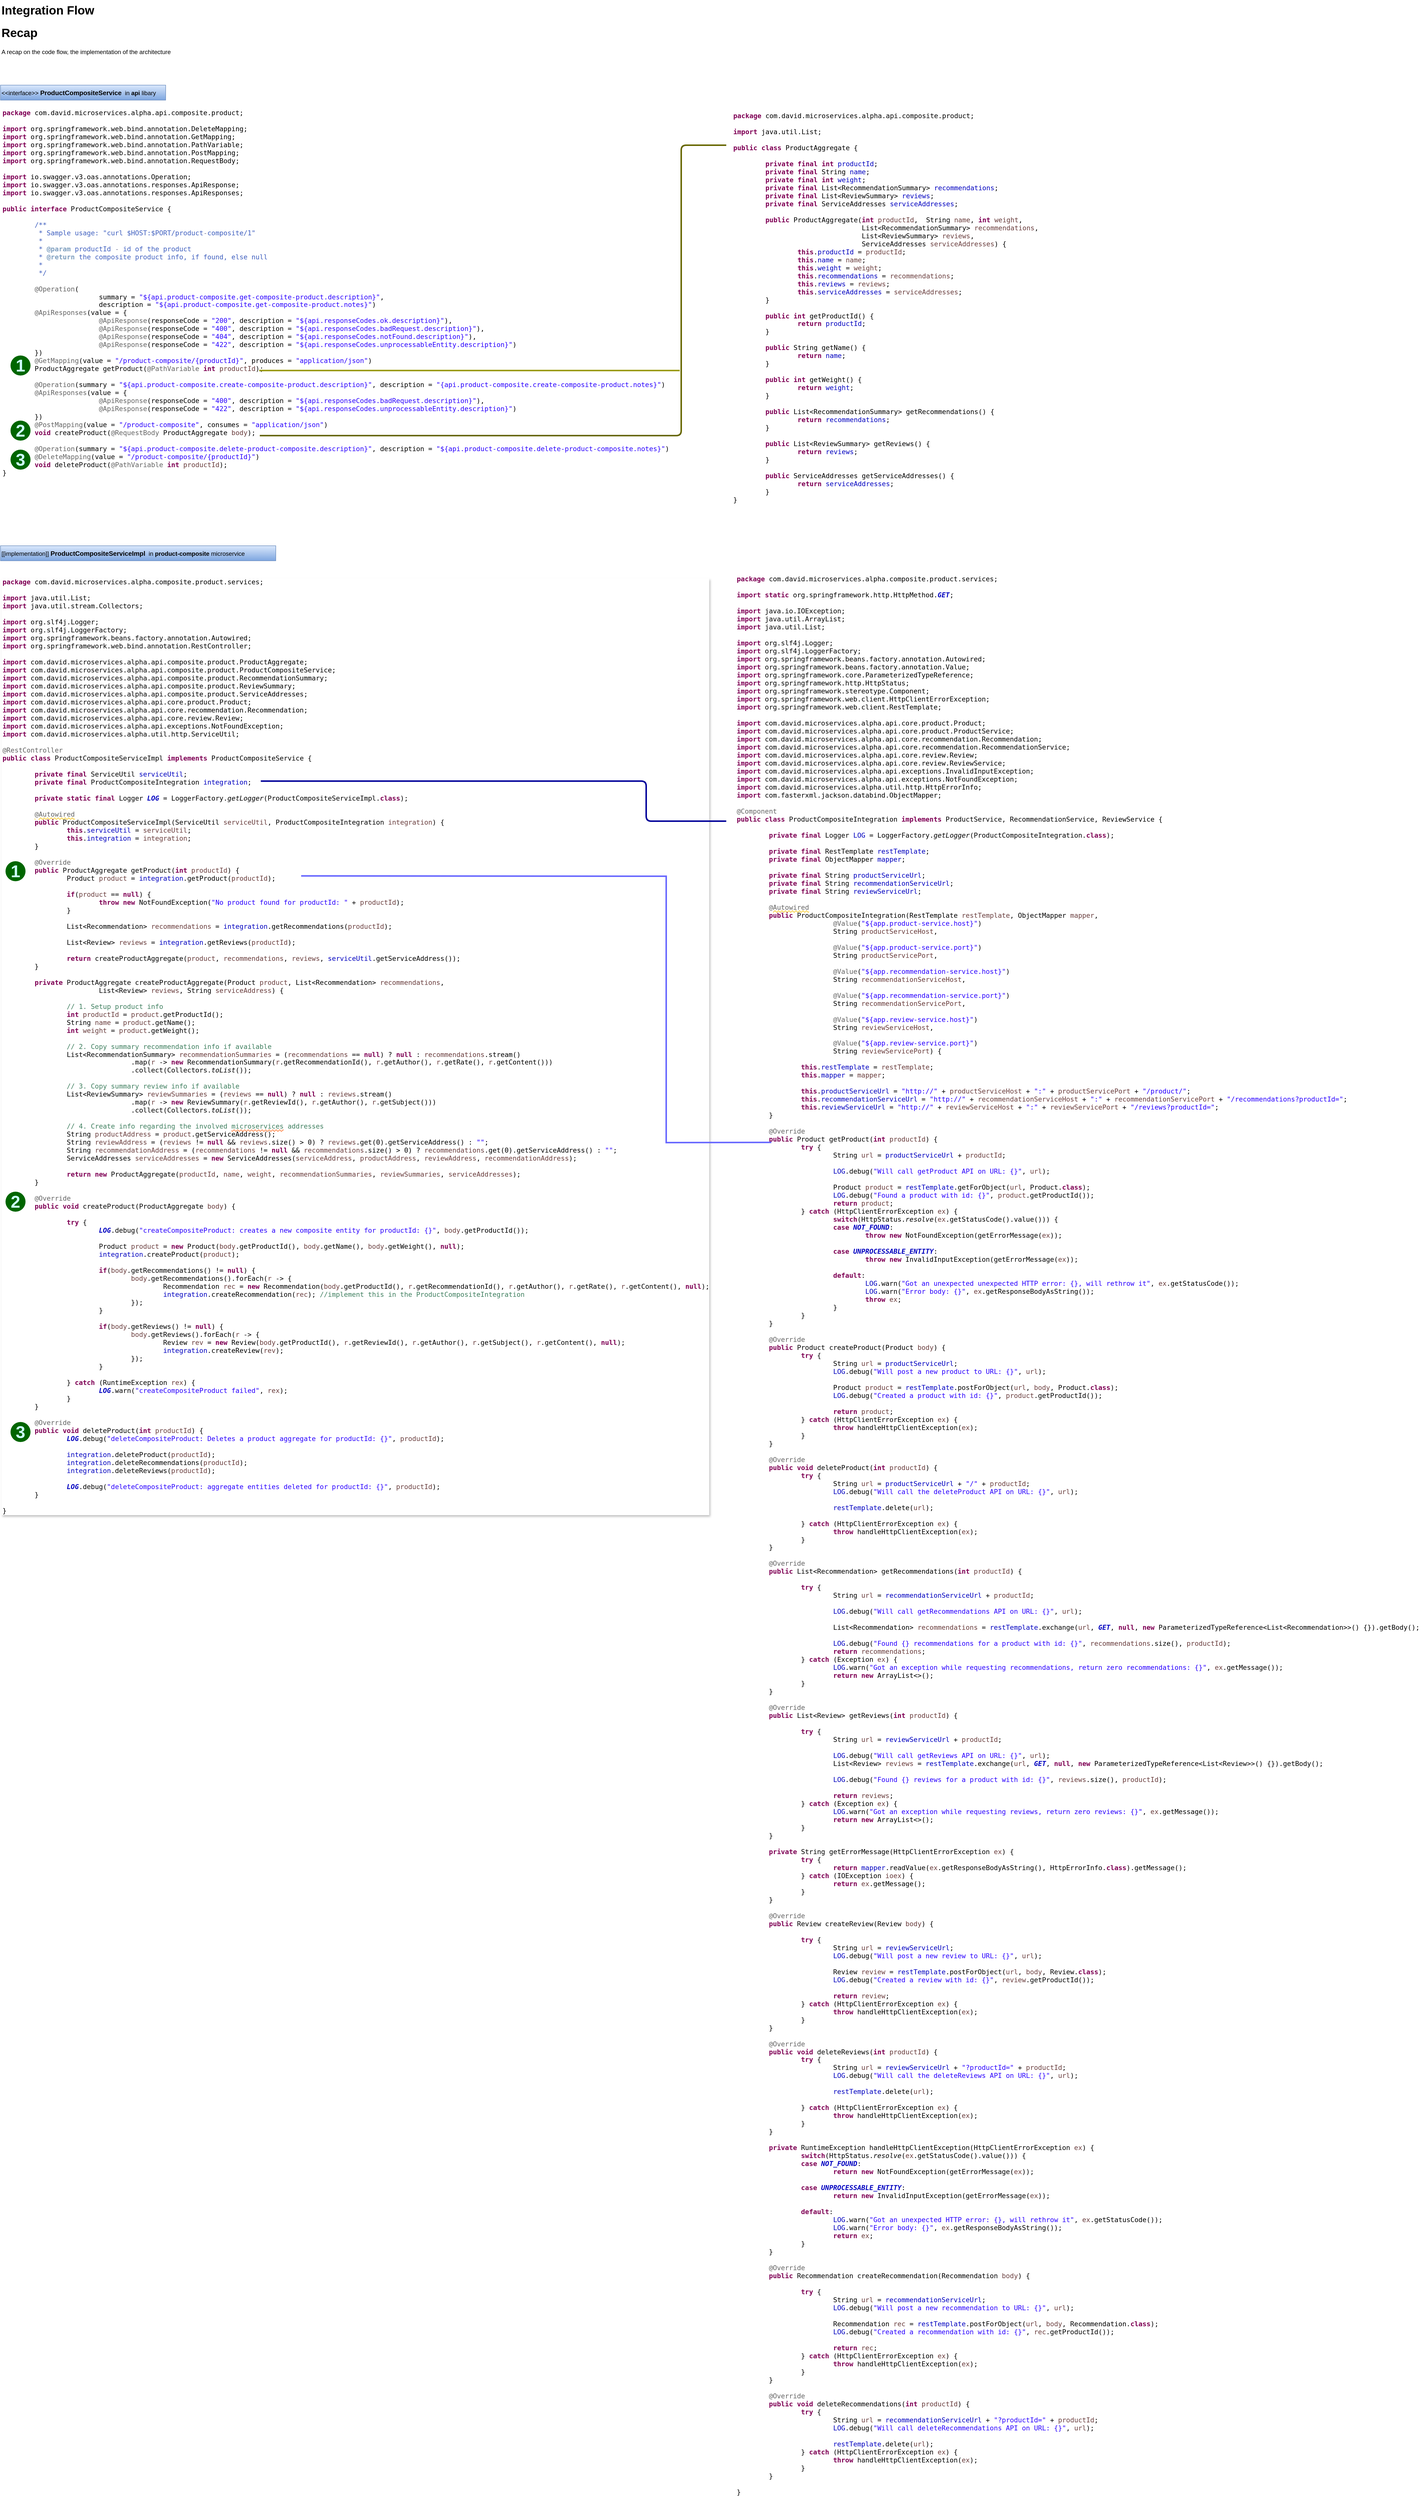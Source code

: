 <mxfile version="24.7.17">
  <diagram id="prtHgNgQTEPvFCAcTncT" name="Page-1">
    <mxGraphModel dx="1216" dy="958" grid="1" gridSize="10" guides="1" tooltips="1" connect="1" arrows="1" fold="1" page="1" pageScale="1" pageWidth="827" pageHeight="1169" math="0" shadow="0">
      <root>
        <mxCell id="0" />
        <mxCell id="1" parent="0" />
        <mxCell id="ASkFnVq22RRDwnPk15t2-1" value="&lt;div style=&quot;background-color:#ffffff;padding:0px 0px 0px 2px;&quot;&gt;&lt;div style=&quot;font-family: Monospace; font-size: 10pt; white-space: pre;&quot;&gt;&lt;p style=&quot;margin:0;&quot;&gt;&lt;span style=&quot;color:#7f0055;font-weight:bold;&quot;&gt;package&lt;/span&gt; com.david.microservices.alpha.api.composite.product;&lt;/p&gt;&lt;p style=&quot;margin:0;&quot;&gt;&lt;br&gt;&lt;/p&gt;&lt;p style=&quot;margin:0;&quot;&gt;&lt;span style=&quot;color:#7f0055;font-weight:bold;&quot;&gt;import&lt;/span&gt; org.springframework.web.bind.annotation.DeleteMapping;&lt;/p&gt;&lt;p style=&quot;margin:0;&quot;&gt;&lt;span style=&quot;color:#7f0055;font-weight:bold;&quot;&gt;import&lt;/span&gt; org.springframework.web.bind.annotation.GetMapping;&lt;/p&gt;&lt;p style=&quot;margin:0;&quot;&gt;&lt;span style=&quot;color:#7f0055;font-weight:bold;&quot;&gt;import&lt;/span&gt; org.springframework.web.bind.annotation.PathVariable;&lt;/p&gt;&lt;p style=&quot;margin:0;&quot;&gt;&lt;span style=&quot;color:#7f0055;font-weight:bold;&quot;&gt;import&lt;/span&gt; org.springframework.web.bind.annotation.PostMapping;&lt;/p&gt;&lt;p style=&quot;margin:0;&quot;&gt;&lt;span style=&quot;color:#7f0055;font-weight:bold;&quot;&gt;import&lt;/span&gt; org.springframework.web.bind.annotation.RequestBody;&lt;/p&gt;&lt;p style=&quot;margin:0;&quot;&gt;&lt;br&gt;&lt;/p&gt;&lt;p style=&quot;margin:0;&quot;&gt;&lt;span style=&quot;color:#7f0055;font-weight:bold;&quot;&gt;import&lt;/span&gt; io.swagger.v3.oas.annotations.Operation;&lt;/p&gt;&lt;p style=&quot;margin:0;&quot;&gt;&lt;span style=&quot;color:#7f0055;font-weight:bold;&quot;&gt;import&lt;/span&gt; io.swagger.v3.oas.annotations.responses.ApiResponse;&lt;/p&gt;&lt;p style=&quot;margin:0;&quot;&gt;&lt;span style=&quot;color:#7f0055;font-weight:bold;&quot;&gt;import&lt;/span&gt; io.swagger.v3.oas.annotations.responses.ApiResponses;&lt;/p&gt;&lt;p style=&quot;margin:0;&quot;&gt;&lt;br&gt;&lt;/p&gt;&lt;p style=&quot;margin:0;&quot;&gt;&lt;span style=&quot;color:#7f0055;font-weight:bold;&quot;&gt;public&lt;/span&gt; &lt;span style=&quot;color:#7f0055;font-weight:bold;&quot;&gt;interface&lt;/span&gt; ProductCompositeService {&lt;/p&gt;&lt;p style=&quot;margin:0;&quot;&gt;&#x9;&lt;/p&gt;&lt;p style=&quot;margin:0;&quot;&gt;&#x9;&lt;span style=&quot;color:#3f5fbf;&quot;&gt;/**&lt;/span&gt;&lt;/p&gt;&lt;p style=&quot;margin:0;&quot;&gt;&lt;span style=&quot;color:#3f5fbf;&quot;&gt;&#x9; * Sample usage: &quot;curl $HOST:$PORT/product&lt;/span&gt;&lt;span style=&quot;color:#7f7f9f;&quot;&gt;-&lt;/span&gt;&lt;span style=&quot;color:#3f5fbf;&quot;&gt;composite/1&quot;&lt;/span&gt;&lt;/p&gt;&lt;p style=&quot;margin:0;&quot;&gt;&lt;span style=&quot;color:#3f5fbf;&quot;&gt;&#x9; * &lt;/span&gt;&lt;/p&gt;&lt;p style=&quot;margin:0;&quot;&gt;&lt;span style=&quot;color:#3f5fbf;&quot;&gt;&#x9; * &lt;/span&gt;&lt;span style=&quot;color:#7f9fbf;font-weight:bold;&quot;&gt;@param&lt;/span&gt;&lt;span style=&quot;color:#3f5fbf;&quot;&gt; productId &lt;/span&gt;&lt;span style=&quot;color:#7f7f9f;&quot;&gt;-&lt;/span&gt;&lt;span style=&quot;color:#3f5fbf;&quot;&gt; id of the product&lt;/span&gt;&lt;/p&gt;&lt;p style=&quot;margin:0;&quot;&gt;&lt;span style=&quot;color:#3f5fbf;&quot;&gt;&#x9; * &lt;/span&gt;&lt;span style=&quot;color:#7f9fbf;font-weight:bold;&quot;&gt;@return&lt;/span&gt;&lt;span style=&quot;color:#3f5fbf;&quot;&gt; the composite product info, if found, else null&lt;/span&gt;&lt;/p&gt;&lt;p style=&quot;margin:0;&quot;&gt;&lt;span style=&quot;color:#3f5fbf;&quot;&gt;&#x9; * &lt;/span&gt;&lt;/p&gt;&lt;p style=&quot;margin:0;&quot;&gt;&lt;span style=&quot;color:#3f5fbf;&quot;&gt;&#x9; */&lt;/span&gt;&lt;/p&gt;&lt;p style=&quot;margin:0;&quot;&gt;&#x9;&lt;/p&gt;&lt;p style=&quot;margin:0;&quot;&gt;&#x9;&lt;span style=&quot;color:#646464;&quot;&gt;@Operation&lt;/span&gt;(&lt;/p&gt;&lt;p style=&quot;margin:0;&quot;&gt;&#x9;&#x9;&#x9;summary = &lt;span style=&quot;color:#2a00ff;&quot;&gt;&quot;${api.product-composite.get-composite-product.description}&quot;&lt;/span&gt;,&lt;/p&gt;&lt;p style=&quot;margin:0;&quot;&gt;&#x9;&#x9;&#x9;description = &lt;span style=&quot;color:#2a00ff;&quot;&gt;&quot;${api.product-composite.get-composite-product.notes}&quot;&lt;/span&gt;)&lt;/p&gt;&lt;p style=&quot;margin:0;&quot;&gt;&#x9;&lt;span style=&quot;color:#646464;&quot;&gt;@ApiResponses&lt;/span&gt;(value = {&lt;/p&gt;&lt;p style=&quot;margin:0;&quot;&gt;&#x9;&#x9;&#x9;&lt;span style=&quot;color:#646464;&quot;&gt;@ApiResponse&lt;/span&gt;(responseCode = &lt;span style=&quot;color:#2a00ff;&quot;&gt;&quot;200&quot;&lt;/span&gt;, description = &lt;span style=&quot;color:#2a00ff;&quot;&gt;&quot;${api.responseCodes.ok.description}&quot;&lt;/span&gt;),&lt;/p&gt;&lt;p style=&quot;margin:0;&quot;&gt;&#x9;&#x9;&#x9;&lt;span style=&quot;color:#646464;&quot;&gt;@ApiResponse&lt;/span&gt;(responseCode = &lt;span style=&quot;color:#2a00ff;&quot;&gt;&quot;400&quot;&lt;/span&gt;, description = &lt;span style=&quot;color:#2a00ff;&quot;&gt;&quot;${api.responseCodes.badRequest.description}&quot;&lt;/span&gt;),&lt;/p&gt;&lt;p style=&quot;margin:0;&quot;&gt;&#x9;&#x9;&#x9;&lt;span style=&quot;color:#646464;&quot;&gt;@ApiResponse&lt;/span&gt;(responseCode = &lt;span style=&quot;color:#2a00ff;&quot;&gt;&quot;404&quot;&lt;/span&gt;, description = &lt;span style=&quot;color:#2a00ff;&quot;&gt;&quot;${api.responseCodes.notFound.description}&quot;&lt;/span&gt;),&lt;/p&gt;&lt;p style=&quot;margin:0;&quot;&gt;&#x9;&#x9;&#x9;&lt;span style=&quot;color:#646464;&quot;&gt;@ApiResponse&lt;/span&gt;(responseCode = &lt;span style=&quot;color:#2a00ff;&quot;&gt;&quot;422&quot;&lt;/span&gt;, description = &lt;span style=&quot;color:#2a00ff;&quot;&gt;&quot;${api.responseCodes.unprocessableEntity.description}&quot;&lt;/span&gt;)&lt;/p&gt;&lt;p style=&quot;margin:0;&quot;&gt;&#x9;})&lt;/p&gt;&lt;p style=&quot;margin:0;&quot;&gt;&#x9;&lt;span style=&quot;color:#646464;&quot;&gt;@GetMapping&lt;/span&gt;(value = &lt;span style=&quot;color:#2a00ff;&quot;&gt;&quot;/product-composite/{productId}&quot;&lt;/span&gt;, produces = &lt;span style=&quot;color:#2a00ff;&quot;&gt;&quot;application/json&quot;&lt;/span&gt;)&lt;/p&gt;&lt;p style=&quot;margin:0;&quot;&gt;&#x9;ProductAggregate getProduct(&lt;span style=&quot;color:#646464;&quot;&gt;@PathVariable&lt;/span&gt; &lt;span style=&quot;color:#7f0055;font-weight:bold;&quot;&gt;int&lt;/span&gt; &lt;span style=&quot;color:#6a3e3e;&quot;&gt;productId&lt;/span&gt;);&lt;/p&gt;&lt;p style=&quot;margin:0;&quot;&gt;&#x9;&lt;/p&gt;&lt;p style=&quot;margin:0;&quot;&gt;&#x9;&lt;span style=&quot;color:#646464;&quot;&gt;@Operation&lt;/span&gt;(summary = &lt;span style=&quot;color:#2a00ff;&quot;&gt;&quot;${api.product-composite.create-composite-product.description}&quot;&lt;/span&gt;, description = &lt;span style=&quot;color:#2a00ff;&quot;&gt;&quot;{api.product-composite.create-composite-product.notes}&quot;&lt;/span&gt;)&lt;/p&gt;&lt;p style=&quot;margin:0;&quot;&gt;&#x9;&lt;span style=&quot;color:#646464;&quot;&gt;@ApiResponses&lt;/span&gt;(value = {&lt;/p&gt;&lt;p style=&quot;margin:0;&quot;&gt;&#x9;&#x9;&#x9;&lt;span style=&quot;color:#646464;&quot;&gt;@ApiResponse&lt;/span&gt;(responseCode = &lt;span style=&quot;color:#2a00ff;&quot;&gt;&quot;400&quot;&lt;/span&gt;, description = &lt;span style=&quot;color:#2a00ff;&quot;&gt;&quot;${api.responseCodes.badRequest.description}&quot;&lt;/span&gt;),&lt;/p&gt;&lt;p style=&quot;margin:0;&quot;&gt;&#x9;&#x9;&#x9;&lt;span style=&quot;color:#646464;&quot;&gt;@ApiResponse&lt;/span&gt;(responseCode = &lt;span style=&quot;color:#2a00ff;&quot;&gt;&quot;422&quot;&lt;/span&gt;, description = &lt;span style=&quot;color:#2a00ff;&quot;&gt;&quot;${api.responseCodes.unprocessableEntity.description}&quot;&lt;/span&gt;)&lt;/p&gt;&lt;p style=&quot;margin:0;&quot;&gt;&#x9;})&lt;/p&gt;&lt;p style=&quot;margin:0;&quot;&gt;&#x9;&lt;span style=&quot;color:#646464;&quot;&gt;@PostMapping&lt;/span&gt;(value = &lt;span style=&quot;color:#2a00ff;&quot;&gt;&quot;/product-composite&quot;&lt;/span&gt;, consumes = &lt;span style=&quot;color:#2a00ff;&quot;&gt;&quot;application/json&quot;&lt;/span&gt;)&lt;/p&gt;&lt;p style=&quot;margin:0;&quot;&gt;&#x9;&lt;span style=&quot;color:#7f0055;font-weight:bold;&quot;&gt;void&lt;/span&gt; createProduct(&lt;span style=&quot;color:#646464;&quot;&gt;@RequestBody&lt;/span&gt; ProductAggregate &lt;span style=&quot;color:#6a3e3e;&quot;&gt;body&lt;/span&gt;);&lt;/p&gt;&lt;p style=&quot;margin:0;&quot;&gt;&#x9;&lt;/p&gt;&lt;p style=&quot;margin:0;&quot;&gt;&#x9;&lt;span style=&quot;color:#646464;&quot;&gt;@Operation&lt;/span&gt;(summary = &lt;span style=&quot;color:#2a00ff;&quot;&gt;&quot;${api.product-composite.delete-product-composite.description}&quot;&lt;/span&gt;, description = &lt;span style=&quot;color:#2a00ff;&quot;&gt;&quot;${api.product-composite.delete-product-composite.notes}&quot;&lt;/span&gt;)&lt;/p&gt;&lt;p style=&quot;margin:0;&quot;&gt;&#x9;&lt;span style=&quot;color:#646464;&quot;&gt;@DeleteMapping&lt;/span&gt;(value = &lt;span style=&quot;color:#2a00ff;&quot;&gt;&quot;/product-composite/{productId}&quot;&lt;/span&gt;)&lt;/p&gt;&lt;p style=&quot;margin:0;&quot;&gt;&#x9;&lt;span style=&quot;color:#7f0055;font-weight:bold;&quot;&gt;void&lt;/span&gt; deleteProduct(&lt;span style=&quot;color:#646464;&quot;&gt;@PathVariable&lt;/span&gt; &lt;span style=&quot;color:#7f0055;font-weight:bold;&quot;&gt;int&lt;/span&gt; &lt;span style=&quot;color:#6a3e3e;&quot;&gt;productId&lt;/span&gt;);&lt;/p&gt;&lt;p style=&quot;margin:0;&quot;&gt;}&lt;/p&gt;&lt;p style=&quot;margin:0;&quot;&gt;&lt;/p&gt;&lt;/div&gt;&lt;/div&gt;" style="text;html=1;align=left;verticalAlign=middle;whiteSpace=wrap;rounded=0;" vertex="1" parent="1">
          <mxGeometry x="40" y="240" width="1340" height="750" as="geometry" />
        </mxCell>
        <mxCell id="ASkFnVq22RRDwnPk15t2-2" value="&lt;h1 style=&quot;margin-top: 0px;&quot;&gt;Integration Flow&amp;nbsp;&lt;/h1&gt;&lt;h1 style=&quot;margin-top: 0px;&quot;&gt;Recap&lt;/h1&gt;&lt;p&gt;A recap on the code flow, the implementation of the architecture&amp;nbsp;&lt;/p&gt;" style="text;html=1;whiteSpace=wrap;overflow=hidden;rounded=0;" vertex="1" parent="1">
          <mxGeometry x="40" y="30" width="360" height="110" as="geometry" />
        </mxCell>
        <mxCell id="ASkFnVq22RRDwnPk15t2-3" value="&lt;div style=&quot;background-color:#ffffff;padding:0px 0px 0px 2px;&quot;&gt;&lt;div style=&quot;font-family: Monospace; font-size: 10pt; white-space: pre;&quot;&gt;&lt;p style=&quot;margin:0;&quot;&gt;&lt;span style=&quot;color:#7f0055;font-weight:bold;&quot;&gt;package&lt;/span&gt; com.david.microservices.alpha.composite.product.services;&lt;/p&gt;&lt;p style=&quot;margin:0;&quot;&gt;&lt;br&gt;&lt;/p&gt;&lt;p style=&quot;margin:0;&quot;&gt;&lt;span style=&quot;color:#7f0055;font-weight:bold;&quot;&gt;import&lt;/span&gt; java.util.List;&lt;/p&gt;&lt;p style=&quot;margin:0;&quot;&gt;&lt;span style=&quot;color:#7f0055;font-weight:bold;&quot;&gt;import&lt;/span&gt; java.util.stream.Collectors;&lt;/p&gt;&lt;p style=&quot;margin:0;&quot;&gt;&lt;br&gt;&lt;/p&gt;&lt;p style=&quot;margin:0;&quot;&gt;&lt;span style=&quot;color:#7f0055;font-weight:bold;&quot;&gt;import&lt;/span&gt; org.slf4j.Logger;&lt;/p&gt;&lt;p style=&quot;margin:0;&quot;&gt;&lt;span style=&quot;color:#7f0055;font-weight:bold;&quot;&gt;import&lt;/span&gt; org.slf4j.LoggerFactory;&lt;/p&gt;&lt;p style=&quot;margin:0;&quot;&gt;&lt;span style=&quot;color:#7f0055;font-weight:bold;&quot;&gt;import&lt;/span&gt; org.springframework.beans.factory.annotation.Autowired;&lt;/p&gt;&lt;p style=&quot;margin:0;&quot;&gt;&lt;span style=&quot;color:#7f0055;font-weight:bold;&quot;&gt;import&lt;/span&gt; org.springframework.web.bind.annotation.RestController;&lt;/p&gt;&lt;p style=&quot;margin:0;&quot;&gt;&lt;br&gt;&lt;/p&gt;&lt;p style=&quot;margin:0;&quot;&gt;&lt;span style=&quot;color:#7f0055;font-weight:bold;&quot;&gt;import&lt;/span&gt; com.david.microservices.alpha.api.composite.product.ProductAggregate;&lt;/p&gt;&lt;p style=&quot;margin:0;&quot;&gt;&lt;span style=&quot;color:#7f0055;font-weight:bold;&quot;&gt;import&lt;/span&gt; com.david.microservices.alpha.api.composite.product.ProductCompositeService;&lt;/p&gt;&lt;p style=&quot;margin:0;&quot;&gt;&lt;span style=&quot;color:#7f0055;font-weight:bold;&quot;&gt;import&lt;/span&gt; com.david.microservices.alpha.api.composite.product.RecommendationSummary;&lt;/p&gt;&lt;p style=&quot;margin:0;&quot;&gt;&lt;span style=&quot;color:#7f0055;font-weight:bold;&quot;&gt;import&lt;/span&gt; com.david.microservices.alpha.api.composite.product.ReviewSummary;&lt;/p&gt;&lt;p style=&quot;margin:0;&quot;&gt;&lt;span style=&quot;color:#7f0055;font-weight:bold;&quot;&gt;import&lt;/span&gt; com.david.microservices.alpha.api.composite.product.ServiceAddresses;&lt;/p&gt;&lt;p style=&quot;margin:0;&quot;&gt;&lt;span style=&quot;color:#7f0055;font-weight:bold;&quot;&gt;import&lt;/span&gt; com.david.microservices.alpha.api.core.product.Product;&lt;/p&gt;&lt;p style=&quot;margin:0;&quot;&gt;&lt;span style=&quot;color:#7f0055;font-weight:bold;&quot;&gt;import&lt;/span&gt; com.david.microservices.alpha.api.core.recommendation.Recommendation;&lt;/p&gt;&lt;p style=&quot;margin:0;&quot;&gt;&lt;span style=&quot;color:#7f0055;font-weight:bold;&quot;&gt;import&lt;/span&gt; com.david.microservices.alpha.api.core.review.Review;&lt;/p&gt;&lt;p style=&quot;margin:0;&quot;&gt;&lt;span style=&quot;color:#7f0055;font-weight:bold;&quot;&gt;import&lt;/span&gt; com.david.microservices.alpha.api.exceptions.NotFoundException;&lt;/p&gt;&lt;p style=&quot;margin:0;&quot;&gt;&lt;span style=&quot;color:#7f0055;font-weight:bold;&quot;&gt;import&lt;/span&gt; com.david.microservices.alpha.util.http.ServiceUtil;&lt;/p&gt;&lt;p style=&quot;margin:0;&quot;&gt;&lt;br&gt;&lt;/p&gt;&lt;p style=&quot;margin:0;&quot;&gt;&lt;span style=&quot;color:#646464;&quot;&gt;@RestController&lt;/span&gt;&lt;/p&gt;&lt;p style=&quot;margin:0;&quot;&gt;&lt;span style=&quot;color:#7f0055;font-weight:bold;&quot;&gt;public&lt;/span&gt; &lt;span style=&quot;color:#7f0055;font-weight:bold;&quot;&gt;class&lt;/span&gt; ProductCompositeServiceImpl &lt;span style=&quot;color:#7f0055;font-weight:bold;&quot;&gt;implements&lt;/span&gt; ProductCompositeService {&lt;/p&gt;&lt;p style=&quot;margin:0;&quot;&gt;&#x9;&lt;/p&gt;&lt;p style=&quot;margin:0;&quot;&gt;&#x9;&lt;span style=&quot;color:#7f0055;font-weight:bold;&quot;&gt;private&lt;/span&gt; &lt;span style=&quot;color:#7f0055;font-weight:bold;&quot;&gt;final&lt;/span&gt; ServiceUtil &lt;span style=&quot;color:#0000c0;&quot;&gt;serviceUtil&lt;/span&gt;;&lt;/p&gt;&lt;p style=&quot;margin:0;&quot;&gt;&#x9;&lt;span style=&quot;color:#7f0055;font-weight:bold;&quot;&gt;private&lt;/span&gt; &lt;span style=&quot;color:#7f0055;font-weight:bold;&quot;&gt;final&lt;/span&gt; ProductCompositeIntegration &lt;span style=&quot;color:#0000c0;&quot;&gt;integration&lt;/span&gt;;&lt;/p&gt;&lt;p style=&quot;margin:0;&quot;&gt;&#x9;&lt;/p&gt;&lt;p style=&quot;margin:0;&quot;&gt;&#x9;&lt;span style=&quot;color:#7f0055;font-weight:bold;&quot;&gt;private&lt;/span&gt; &lt;span style=&quot;color:#7f0055;font-weight:bold;&quot;&gt;static&lt;/span&gt; &lt;span style=&quot;color:#7f0055;font-weight:bold;&quot;&gt;final&lt;/span&gt; Logger &lt;span style=&quot;color:#0000c0;font-style:italic;font-weight:bold;&quot;&gt;LOG&lt;/span&gt; = LoggerFactory.&lt;span style=&quot;font-style: italic;&quot;&gt;getLogger&lt;/span&gt;(ProductCompositeServiceImpl.&lt;span style=&quot;color:#7f0055;font-weight:bold;&quot;&gt;class&lt;/span&gt;);&lt;/p&gt;&lt;p style=&quot;margin:0;&quot;&gt;&#x9;&lt;/p&gt;&lt;p style=&quot;margin:0;&quot;&gt;&#x9;&lt;span style=&quot;color: rgb(100, 100, 100); text-decoration-line: underline; text-decoration-color: rgb(244, 200, 45); text-decoration-style: wavy;&quot;&gt;@Autowired&lt;/span&gt;&lt;/p&gt;&lt;p style=&quot;margin:0;&quot;&gt;&#x9;&lt;span style=&quot;color:#7f0055;font-weight:bold;&quot;&gt;public&lt;/span&gt; ProductCompositeServiceImpl(ServiceUtil &lt;span style=&quot;color:#6a3e3e;&quot;&gt;serviceUtil&lt;/span&gt;, ProductCompositeIntegration &lt;span style=&quot;color:#6a3e3e;&quot;&gt;integration&lt;/span&gt;) {&lt;/p&gt;&lt;p style=&quot;margin:0;&quot;&gt;&#x9;&#x9;&lt;span style=&quot;color:#7f0055;font-weight:bold;&quot;&gt;this&lt;/span&gt;.&lt;span style=&quot;color:#0000c0;&quot;&gt;serviceUtil&lt;/span&gt; = &lt;span style=&quot;color:#6a3e3e;&quot;&gt;serviceUtil&lt;/span&gt;;&lt;/p&gt;&lt;p style=&quot;margin:0;&quot;&gt;&#x9;&#x9;&lt;span style=&quot;color:#7f0055;font-weight:bold;&quot;&gt;this&lt;/span&gt;.&lt;span style=&quot;color:#0000c0;&quot;&gt;integration&lt;/span&gt; = &lt;span style=&quot;color:#6a3e3e;&quot;&gt;integration&lt;/span&gt;;&lt;/p&gt;&lt;p style=&quot;margin:0;&quot;&gt;&#x9;}&lt;/p&gt;&lt;p style=&quot;margin:0;&quot;&gt;&lt;br&gt;&lt;/p&gt;&lt;p style=&quot;margin:0;&quot;&gt;&#x9;&lt;span style=&quot;color:#646464;&quot;&gt;@Override&lt;/span&gt;&lt;/p&gt;&lt;p style=&quot;margin:0;&quot;&gt;&#x9;&lt;span style=&quot;color:#7f0055;font-weight:bold;&quot;&gt;public&lt;/span&gt; ProductAggregate getProduct(&lt;span style=&quot;color:#7f0055;font-weight:bold;&quot;&gt;int&lt;/span&gt; &lt;span style=&quot;color:#6a3e3e;&quot;&gt;productId&lt;/span&gt;) {&lt;/p&gt;&lt;p style=&quot;margin:0;&quot;&gt;&#x9;&#x9;Product &lt;span style=&quot;color:#6a3e3e;&quot;&gt;product&lt;/span&gt; = &lt;span style=&quot;color:#0000c0;&quot;&gt;integration&lt;/span&gt;.getProduct(&lt;span style=&quot;color:#6a3e3e;&quot;&gt;productId&lt;/span&gt;);&lt;/p&gt;&lt;p style=&quot;margin:0;&quot;&gt;&#x9;&#x9;&lt;/p&gt;&lt;p style=&quot;margin:0;&quot;&gt;&#x9;&#x9;&lt;span style=&quot;color:#7f0055;font-weight:bold;&quot;&gt;if&lt;/span&gt;(&lt;span style=&quot;color:#6a3e3e;&quot;&gt;product&lt;/span&gt; == &lt;span style=&quot;color:#7f0055;font-weight:bold;&quot;&gt;null&lt;/span&gt;) {&lt;/p&gt;&lt;p style=&quot;margin:0;&quot;&gt;&#x9;&#x9;&#x9;&lt;span style=&quot;color:#7f0055;font-weight:bold;&quot;&gt;throw&lt;/span&gt; &lt;span style=&quot;color:#7f0055;font-weight:bold;&quot;&gt;new&lt;/span&gt; NotFoundException(&lt;span style=&quot;color:#2a00ff;&quot;&gt;&quot;No product found for productId: &quot;&lt;/span&gt; + &lt;span style=&quot;color:#6a3e3e;&quot;&gt;productId&lt;/span&gt;);&lt;/p&gt;&lt;p style=&quot;margin:0;&quot;&gt;&#x9;&#x9;}&lt;/p&gt;&lt;p style=&quot;margin:0;&quot;&gt;&#x9;&#x9;&lt;/p&gt;&lt;p style=&quot;margin:0;&quot;&gt;&#x9;&#x9;List&amp;lt;Recommendation&amp;gt; &lt;span style=&quot;color:#6a3e3e;&quot;&gt;recommendations&lt;/span&gt; = &lt;span style=&quot;color:#0000c0;&quot;&gt;integration&lt;/span&gt;.getRecommendations(&lt;span style=&quot;color:#6a3e3e;&quot;&gt;productId&lt;/span&gt;);&lt;/p&gt;&lt;p style=&quot;margin:0;&quot;&gt;&#x9;&#x9;&lt;/p&gt;&lt;p style=&quot;margin:0;&quot;&gt;&#x9;&#x9;List&amp;lt;Review&amp;gt; &lt;span style=&quot;color:#6a3e3e;&quot;&gt;reviews&lt;/span&gt; = &lt;span style=&quot;color:#0000c0;&quot;&gt;integration&lt;/span&gt;.getReviews(&lt;span style=&quot;color:#6a3e3e;&quot;&gt;productId&lt;/span&gt;);&lt;/p&gt;&lt;p style=&quot;margin:0;&quot;&gt;&#x9;&#x9;&lt;/p&gt;&lt;p style=&quot;margin:0;&quot;&gt;&#x9;&#x9;&lt;span style=&quot;color:#7f0055;font-weight:bold;&quot;&gt;return&lt;/span&gt; createProductAggregate(&lt;span style=&quot;color:#6a3e3e;&quot;&gt;product&lt;/span&gt;, &lt;span style=&quot;color:#6a3e3e;&quot;&gt;recommendations&lt;/span&gt;, &lt;span style=&quot;color:#6a3e3e;&quot;&gt;reviews&lt;/span&gt;, &lt;span style=&quot;color:#0000c0;&quot;&gt;serviceUtil&lt;/span&gt;.getServiceAddress());&#x9;&#x9;&lt;/p&gt;&lt;p style=&quot;margin:0;&quot;&gt;&#x9;}&lt;/p&gt;&lt;p style=&quot;margin:0;&quot;&gt;&lt;br&gt;&lt;/p&gt;&lt;p style=&quot;margin:0;&quot;&gt;&#x9;&lt;span style=&quot;color:#7f0055;font-weight:bold;&quot;&gt;private&lt;/span&gt; ProductAggregate createProductAggregate(Product &lt;span style=&quot;color:#6a3e3e;&quot;&gt;product&lt;/span&gt;, List&amp;lt;Recommendation&amp;gt; &lt;span style=&quot;color:#6a3e3e;&quot;&gt;recommendations&lt;/span&gt;,&lt;/p&gt;&lt;p style=&quot;margin:0;&quot;&gt;&#x9;&#x9;&#x9;List&amp;lt;Review&amp;gt; &lt;span style=&quot;color:#6a3e3e;&quot;&gt;reviews&lt;/span&gt;, String &lt;span style=&quot;color:#6a3e3e;&quot;&gt;serviceAddress&lt;/span&gt;) {&lt;/p&gt;&lt;p style=&quot;margin:0;&quot;&gt;&#x9;&#x9;&lt;/p&gt;&lt;p style=&quot;margin:0;&quot;&gt;&#x9;&#x9;&lt;span style=&quot;color:#3f7f5f;&quot;&gt;// 1. Setup product info&lt;/span&gt;&lt;/p&gt;&lt;p style=&quot;margin:0;&quot;&gt;&#x9;&#x9;&lt;span style=&quot;color:#7f0055;font-weight:bold;&quot;&gt;int&lt;/span&gt; &lt;span style=&quot;color:#6a3e3e;&quot;&gt;productId&lt;/span&gt; = &lt;span style=&quot;color:#6a3e3e;&quot;&gt;product&lt;/span&gt;.getProductId();&lt;/p&gt;&lt;p style=&quot;margin:0;&quot;&gt;&#x9;&#x9;String &lt;span style=&quot;color:#6a3e3e;&quot;&gt;name&lt;/span&gt; = &lt;span style=&quot;color:#6a3e3e;&quot;&gt;product&lt;/span&gt;.getName();&lt;/p&gt;&lt;p style=&quot;margin:0;&quot;&gt;&#x9;&#x9;&lt;span style=&quot;color:#7f0055;font-weight:bold;&quot;&gt;int&lt;/span&gt; &lt;span style=&quot;color:#6a3e3e;&quot;&gt;weight&lt;/span&gt; = &lt;span style=&quot;color:#6a3e3e;&quot;&gt;product&lt;/span&gt;.getWeight();&lt;/p&gt;&lt;p style=&quot;margin:0;&quot;&gt;&#x9;&#x9;&lt;/p&gt;&lt;p style=&quot;margin:0;&quot;&gt;&#x9;&#x9;&lt;span style=&quot;color:#3f7f5f;&quot;&gt;// 2. Copy summary recommendation info if available&lt;/span&gt;&lt;/p&gt;&lt;p style=&quot;margin:0;&quot;&gt;&#x9;&#x9;List&amp;lt;RecommendationSummary&amp;gt; &lt;span style=&quot;color:#6a3e3e;&quot;&gt;recommendationSummaries&lt;/span&gt; = (&lt;span style=&quot;color:#6a3e3e;&quot;&gt;recommendations&lt;/span&gt; == &lt;span style=&quot;color:#7f0055;font-weight:bold;&quot;&gt;null&lt;/span&gt;) ? &lt;span style=&quot;color:#7f0055;font-weight:bold;&quot;&gt;null&lt;/span&gt; : &lt;span style=&quot;color:#6a3e3e;&quot;&gt;recommendations&lt;/span&gt;.stream()&lt;/p&gt;&lt;p style=&quot;margin:0;&quot;&gt;&#x9;&#x9;&#x9;&#x9;.map(&lt;span style=&quot;color:#6a3e3e;&quot;&gt;r&lt;/span&gt; -&amp;gt; &lt;span style=&quot;color:#7f0055;font-weight:bold;&quot;&gt;new&lt;/span&gt; RecommendationSummary(&lt;span style=&quot;color:#6a3e3e;&quot;&gt;r&lt;/span&gt;.getRecommendationId(), &lt;span style=&quot;color:#6a3e3e;&quot;&gt;r&lt;/span&gt;.getAuthor(), &lt;span style=&quot;color:#6a3e3e;&quot;&gt;r&lt;/span&gt;.getRate(), &lt;span style=&quot;color:#6a3e3e;&quot;&gt;r&lt;/span&gt;.getContent()))&lt;/p&gt;&lt;p style=&quot;margin:0;&quot;&gt;&#x9;&#x9;&#x9;&#x9;.collect(Collectors.&lt;span style=&quot;font-style: italic;&quot;&gt;toList&lt;/span&gt;());&lt;/p&gt;&lt;p style=&quot;margin:0;&quot;&gt;&#x9;&#x9;&lt;/p&gt;&lt;p style=&quot;margin:0;&quot;&gt;&#x9;&#x9;&lt;span style=&quot;color:#3f7f5f;&quot;&gt;// 3. Copy summary review info if available&lt;/span&gt;&lt;/p&gt;&lt;p style=&quot;margin:0;&quot;&gt;&#x9;&#x9;List&amp;lt;ReviewSummary&amp;gt; &lt;span style=&quot;color:#6a3e3e;&quot;&gt;reviewSummaries&lt;/span&gt; = (&lt;span style=&quot;color:#6a3e3e;&quot;&gt;reviews&lt;/span&gt; == &lt;span style=&quot;color:#7f0055;font-weight:bold;&quot;&gt;null&lt;/span&gt;) ? &lt;span style=&quot;color:#7f0055;font-weight:bold;&quot;&gt;null&lt;/span&gt; : &lt;span style=&quot;color:#6a3e3e;&quot;&gt;reviews&lt;/span&gt;.stream()&lt;/p&gt;&lt;p style=&quot;margin:0;&quot;&gt;&#x9;&#x9;&#x9;&#x9;.map(&lt;span style=&quot;color:#6a3e3e;&quot;&gt;r&lt;/span&gt; -&amp;gt; &lt;span style=&quot;color:#7f0055;font-weight:bold;&quot;&gt;new&lt;/span&gt; ReviewSummary(&lt;span style=&quot;color:#6a3e3e;&quot;&gt;r&lt;/span&gt;.getReviewId(), &lt;span style=&quot;color:#6a3e3e;&quot;&gt;r&lt;/span&gt;.getAuthor(), &lt;span style=&quot;color:#6a3e3e;&quot;&gt;r&lt;/span&gt;.getSubject()))&lt;/p&gt;&lt;p style=&quot;margin:0;&quot;&gt;&#x9;&#x9;&#x9;&#x9;.collect(Collectors.&lt;span style=&quot;font-style: italic;&quot;&gt;toList&lt;/span&gt;());&lt;/p&gt;&lt;p style=&quot;margin:0;&quot;&gt;&#x9;&#x9;&lt;/p&gt;&lt;p style=&quot;margin:0;&quot;&gt;&#x9;&#x9;&lt;span style=&quot;color:#3f7f5f;&quot;&gt;// 4. Create info regarding the involved &lt;/span&gt;&lt;span style=&quot;color: rgb(63, 127, 95); text-decoration-line: underline; text-decoration-color: rgb(255, 128, 64); text-decoration-style: wavy;&quot;&gt;microservices&lt;/span&gt;&lt;span style=&quot;color:#3f7f5f;&quot;&gt; addresses&lt;/span&gt;&lt;/p&gt;&lt;p style=&quot;margin:0;&quot;&gt;&#x9;&#x9;String &lt;span style=&quot;color:#6a3e3e;&quot;&gt;productAddress&lt;/span&gt; = &lt;span style=&quot;color:#6a3e3e;&quot;&gt;product&lt;/span&gt;.getServiceAddress();&lt;/p&gt;&lt;p style=&quot;margin:0;&quot;&gt;&#x9;&#x9;String &lt;span style=&quot;color:#6a3e3e;&quot;&gt;reviewAddress&lt;/span&gt; = (&lt;span style=&quot;color:#6a3e3e;&quot;&gt;reviews&lt;/span&gt; != &lt;span style=&quot;color:#7f0055;font-weight:bold;&quot;&gt;null&lt;/span&gt; &amp;amp;&amp;amp; &lt;span style=&quot;color:#6a3e3e;&quot;&gt;reviews&lt;/span&gt;.size() &amp;gt; 0) ? &lt;span style=&quot;color:#6a3e3e;&quot;&gt;reviews&lt;/span&gt;.get(0).getServiceAddress() : &lt;span style=&quot;color:#2a00ff;&quot;&gt;&quot;&quot;&lt;/span&gt;;&lt;/p&gt;&lt;p style=&quot;margin:0;&quot;&gt;&#x9;&#x9;String &lt;span style=&quot;color:#6a3e3e;&quot;&gt;recommendationAddress&lt;/span&gt; = (&lt;span style=&quot;color:#6a3e3e;&quot;&gt;recommendations&lt;/span&gt; != &lt;span style=&quot;color:#7f0055;font-weight:bold;&quot;&gt;null&lt;/span&gt; &amp;amp;&amp;amp; &lt;span style=&quot;color:#6a3e3e;&quot;&gt;recommendations&lt;/span&gt;.size() &amp;gt; 0) ? &lt;span style=&quot;color:#6a3e3e;&quot;&gt;recommendations&lt;/span&gt;.get(0).getServiceAddress() : &lt;span style=&quot;color:#2a00ff;&quot;&gt;&quot;&quot;&lt;/span&gt;;&lt;/p&gt;&lt;p style=&quot;margin:0;&quot;&gt;&#x9;&#x9;ServiceAddresses &lt;span style=&quot;color:#6a3e3e;&quot;&gt;serviceAddresses&lt;/span&gt; = &lt;span style=&quot;color:#7f0055;font-weight:bold;&quot;&gt;new&lt;/span&gt; ServiceAddresses(&lt;span style=&quot;color:#6a3e3e;&quot;&gt;serviceAddress&lt;/span&gt;, &lt;span style=&quot;color:#6a3e3e;&quot;&gt;productAddress&lt;/span&gt;, &lt;span style=&quot;color:#6a3e3e;&quot;&gt;reviewAddress&lt;/span&gt;, &lt;span style=&quot;color:#6a3e3e;&quot;&gt;recommendationAddress&lt;/span&gt;);&lt;/p&gt;&lt;p style=&quot;margin:0;&quot;&gt;&#x9;&#x9;&lt;/p&gt;&lt;p style=&quot;margin:0;&quot;&gt;&#x9;&#x9;&lt;span style=&quot;color:#7f0055;font-weight:bold;&quot;&gt;return&lt;/span&gt; &lt;span style=&quot;color:#7f0055;font-weight:bold;&quot;&gt;new&lt;/span&gt; ProductAggregate(&lt;span style=&quot;color:#6a3e3e;&quot;&gt;productId&lt;/span&gt;, &lt;span style=&quot;color:#6a3e3e;&quot;&gt;name&lt;/span&gt;, &lt;span style=&quot;color:#6a3e3e;&quot;&gt;weight&lt;/span&gt;, &lt;span style=&quot;color:#6a3e3e;&quot;&gt;recommendationSummaries&lt;/span&gt;, &lt;span style=&quot;color:#6a3e3e;&quot;&gt;reviewSummaries&lt;/span&gt;, &lt;span style=&quot;color:#6a3e3e;&quot;&gt;serviceAddresses&lt;/span&gt;);&lt;/p&gt;&lt;p style=&quot;margin:0;&quot;&gt;&#x9;}&lt;/p&gt;&lt;p style=&quot;margin:0;&quot;&gt;&lt;br&gt;&lt;/p&gt;&lt;p style=&quot;margin:0;&quot;&gt;&#x9;&lt;span style=&quot;color:#646464;&quot;&gt;@Override&lt;/span&gt;&lt;/p&gt;&lt;p style=&quot;margin:0;&quot;&gt;&#x9;&lt;span style=&quot;color:#7f0055;font-weight:bold;&quot;&gt;public&lt;/span&gt; &lt;span style=&quot;color:#7f0055;font-weight:bold;&quot;&gt;void&lt;/span&gt; createProduct(ProductAggregate &lt;span style=&quot;color:#6a3e3e;&quot;&gt;body&lt;/span&gt;) {&lt;/p&gt;&lt;p style=&quot;margin:0;&quot;&gt;&#x9;&#x9;&lt;/p&gt;&lt;p style=&quot;margin:0;&quot;&gt;&#x9;&#x9;&lt;span style=&quot;color:#7f0055;font-weight:bold;&quot;&gt;try&lt;/span&gt; {&lt;/p&gt;&lt;p style=&quot;margin:0;&quot;&gt;&#x9;&#x9;&#x9;&lt;span style=&quot;color:#0000c0;font-style:italic;font-weight:bold;&quot;&gt;LOG&lt;/span&gt;.debug(&lt;span style=&quot;color:#2a00ff;&quot;&gt;&quot;createCompositeProduct: creates a new composite entity for productId: {}&quot;&lt;/span&gt;, &lt;span style=&quot;color:#6a3e3e;&quot;&gt;body&lt;/span&gt;.getProductId());&lt;/p&gt;&lt;p style=&quot;margin:0;&quot;&gt;&#x9;&#x9;&#x9;&lt;/p&gt;&lt;p style=&quot;margin:0;&quot;&gt;&#x9;&#x9;&#x9;Product &lt;span style=&quot;color:#6a3e3e;&quot;&gt;product&lt;/span&gt; = &lt;span style=&quot;color:#7f0055;font-weight:bold;&quot;&gt;new&lt;/span&gt; Product(&lt;span style=&quot;color:#6a3e3e;&quot;&gt;body&lt;/span&gt;.getProductId(), &lt;span style=&quot;color:#6a3e3e;&quot;&gt;body&lt;/span&gt;.getName(), &lt;span style=&quot;color:#6a3e3e;&quot;&gt;body&lt;/span&gt;.getWeight(), &lt;span style=&quot;color:#7f0055;font-weight:bold;&quot;&gt;null&lt;/span&gt;);&lt;/p&gt;&lt;p style=&quot;margin:0;&quot;&gt;&#x9;&#x9;&#x9;&lt;span style=&quot;color:#0000c0;&quot;&gt;integration&lt;/span&gt;.createProduct(&lt;span style=&quot;color:#6a3e3e;&quot;&gt;product&lt;/span&gt;);&lt;/p&gt;&lt;p style=&quot;margin:0;&quot;&gt;&#x9;&#x9;&#x9;&lt;/p&gt;&lt;p style=&quot;margin:0;&quot;&gt;&#x9;&#x9;&#x9;&lt;span style=&quot;color:#7f0055;font-weight:bold;&quot;&gt;if&lt;/span&gt;(&lt;span style=&quot;color:#6a3e3e;&quot;&gt;body&lt;/span&gt;.getRecommendations() != &lt;span style=&quot;color:#7f0055;font-weight:bold;&quot;&gt;null&lt;/span&gt;) {&lt;/p&gt;&lt;p style=&quot;margin:0;&quot;&gt;&#x9;&#x9;&#x9;&#x9;&lt;span style=&quot;color:#6a3e3e;&quot;&gt;body&lt;/span&gt;.getRecommendations().forEach(&lt;span style=&quot;color:#6a3e3e;&quot;&gt;r&lt;/span&gt; -&amp;gt; {&lt;/p&gt;&lt;p style=&quot;margin:0;&quot;&gt;&#x9;&#x9;&#x9;&#x9;&#x9;Recommendation &lt;span style=&quot;color:#6a3e3e;&quot;&gt;rec&lt;/span&gt; = &lt;span style=&quot;color:#7f0055;font-weight:bold;&quot;&gt;new&lt;/span&gt; Recommendation(&lt;span style=&quot;color:#6a3e3e;&quot;&gt;body&lt;/span&gt;.getProductId(), &lt;span style=&quot;color:#6a3e3e;&quot;&gt;r&lt;/span&gt;.getRecommendationId(), &lt;span style=&quot;color:#6a3e3e;&quot;&gt;r&lt;/span&gt;.getAuthor(), &lt;span style=&quot;color:#6a3e3e;&quot;&gt;r&lt;/span&gt;.getRate(), &lt;span style=&quot;color:#6a3e3e;&quot;&gt;r&lt;/span&gt;.getContent(), &lt;span style=&quot;color:#7f0055;font-weight:bold;&quot;&gt;null&lt;/span&gt;);&lt;/p&gt;&lt;p style=&quot;margin:0;&quot;&gt;&#x9;&#x9;&#x9;&#x9;&#x9;&lt;span style=&quot;color:#0000c0;&quot;&gt;integration&lt;/span&gt;.createRecommendation(&lt;span style=&quot;color:#6a3e3e;&quot;&gt;rec&lt;/span&gt;); &lt;span style=&quot;color:#3f7f5f;&quot;&gt;//implement this in the ProductCompositeIntegration&lt;/span&gt;&lt;/p&gt;&lt;p style=&quot;margin:0;&quot;&gt;&#x9;&#x9;&#x9;&#x9;});&lt;/p&gt;&lt;p style=&quot;margin:0;&quot;&gt;&#x9;&#x9;&#x9;}&lt;/p&gt;&lt;p style=&quot;margin:0;&quot;&gt;&#x9;&#x9;&#x9;&lt;/p&gt;&lt;p style=&quot;margin:0;&quot;&gt;&#x9;&#x9;&#x9;&lt;span style=&quot;color:#7f0055;font-weight:bold;&quot;&gt;if&lt;/span&gt;(&lt;span style=&quot;color:#6a3e3e;&quot;&gt;body&lt;/span&gt;.getReviews() != &lt;span style=&quot;color:#7f0055;font-weight:bold;&quot;&gt;null&lt;/span&gt;) {&lt;/p&gt;&lt;p style=&quot;margin:0;&quot;&gt;&#x9;&#x9;&#x9;&#x9;&lt;span style=&quot;color:#6a3e3e;&quot;&gt;body&lt;/span&gt;.getReviews().forEach(&lt;span style=&quot;color:#6a3e3e;&quot;&gt;r&lt;/span&gt; -&amp;gt; {&lt;/p&gt;&lt;p style=&quot;margin:0;&quot;&gt;&#x9;&#x9;&#x9;&#x9;&#x9;Review &lt;span style=&quot;color:#6a3e3e;&quot;&gt;rev&lt;/span&gt; = &lt;span style=&quot;color:#7f0055;font-weight:bold;&quot;&gt;new&lt;/span&gt; Review(&lt;span style=&quot;color:#6a3e3e;&quot;&gt;body&lt;/span&gt;.getProductId(), &lt;span style=&quot;color:#6a3e3e;&quot;&gt;r&lt;/span&gt;.getReviewId(), &lt;span style=&quot;color:#6a3e3e;&quot;&gt;r&lt;/span&gt;.getAuthor(), &lt;span style=&quot;color:#6a3e3e;&quot;&gt;r&lt;/span&gt;.getSubject(), &lt;span style=&quot;color:#6a3e3e;&quot;&gt;r&lt;/span&gt;.getContent(), &lt;span style=&quot;color:#7f0055;font-weight:bold;&quot;&gt;null&lt;/span&gt;);&lt;/p&gt;&lt;p style=&quot;margin:0;&quot;&gt;&#x9;&#x9;&#x9;&#x9;&#x9;&lt;span style=&quot;color:#0000c0;&quot;&gt;integration&lt;/span&gt;.createReview(&lt;span style=&quot;color:#6a3e3e;&quot;&gt;rev&lt;/span&gt;);&lt;/p&gt;&lt;p style=&quot;margin:0;&quot;&gt;&#x9;&#x9;&#x9;&#x9;});&lt;/p&gt;&lt;p style=&quot;margin:0;&quot;&gt;&#x9;&#x9;&#x9;}&lt;/p&gt;&lt;p style=&quot;margin:0;&quot;&gt;&#x9;&#x9;&#x9;&lt;/p&gt;&lt;p style=&quot;margin:0;&quot;&gt;&#x9;&#x9;} &lt;span style=&quot;color:#7f0055;font-weight:bold;&quot;&gt;catch&lt;/span&gt; (RuntimeException &lt;span style=&quot;color:#6a3e3e;&quot;&gt;rex&lt;/span&gt;) {&lt;/p&gt;&lt;p style=&quot;margin:0;&quot;&gt;&#x9;&#x9;&#x9;&lt;span style=&quot;color:#0000c0;font-style:italic;font-weight:bold;&quot;&gt;LOG&lt;/span&gt;.warn(&lt;span style=&quot;color:#2a00ff;&quot;&gt;&quot;createCompositeProduct failed&quot;&lt;/span&gt;, &lt;span style=&quot;color:#6a3e3e;&quot;&gt;rex&lt;/span&gt;);&lt;/p&gt;&lt;p style=&quot;margin:0;&quot;&gt;&#x9;&#x9;}&lt;/p&gt;&lt;p style=&quot;margin:0;&quot;&gt;&#x9;}&lt;/p&gt;&lt;p style=&quot;margin:0;&quot;&gt;&lt;br&gt;&lt;/p&gt;&lt;p style=&quot;margin:0;&quot;&gt;&#x9;&lt;span style=&quot;color:#646464;&quot;&gt;@Override&lt;/span&gt;&lt;/p&gt;&lt;p style=&quot;margin:0;&quot;&gt;&#x9;&lt;span style=&quot;color:#7f0055;font-weight:bold;&quot;&gt;public&lt;/span&gt; &lt;span style=&quot;color:#7f0055;font-weight:bold;&quot;&gt;void&lt;/span&gt; deleteProduct(&lt;span style=&quot;color:#7f0055;font-weight:bold;&quot;&gt;int&lt;/span&gt; &lt;span style=&quot;color:#6a3e3e;&quot;&gt;productId&lt;/span&gt;) {&lt;/p&gt;&lt;p style=&quot;margin:0;&quot;&gt;&#x9;&#x9;&lt;span style=&quot;color:#0000c0;font-style:italic;font-weight:bold;&quot;&gt;LOG&lt;/span&gt;.debug(&lt;span style=&quot;color:#2a00ff;&quot;&gt;&quot;deleteCompositeProduct: Deletes a product aggregate for productId: {}&quot;&lt;/span&gt;, &lt;span style=&quot;color:#6a3e3e;&quot;&gt;productId&lt;/span&gt;);&lt;/p&gt;&lt;p style=&quot;margin:0;&quot;&gt;&#x9;&#x9;&lt;/p&gt;&lt;p style=&quot;margin:0;&quot;&gt;&#x9;&#x9;&lt;span style=&quot;color:#0000c0;&quot;&gt;integration&lt;/span&gt;.deleteProduct(&lt;span style=&quot;color:#6a3e3e;&quot;&gt;productId&lt;/span&gt;);&lt;/p&gt;&lt;p style=&quot;margin:0;&quot;&gt;&#x9;&#x9;&lt;span style=&quot;color:#0000c0;&quot;&gt;integration&lt;/span&gt;.deleteRecommendations(&lt;span style=&quot;color:#6a3e3e;&quot;&gt;productId&lt;/span&gt;);&lt;/p&gt;&lt;p style=&quot;margin:0;&quot;&gt;&#x9;&#x9;&lt;span style=&quot;color:#0000c0;&quot;&gt;integration&lt;/span&gt;.deleteReviews(&lt;span style=&quot;color:#6a3e3e;&quot;&gt;productId&lt;/span&gt;);&lt;/p&gt;&lt;p style=&quot;margin:0;&quot;&gt;&#x9;&#x9;&lt;/p&gt;&lt;p style=&quot;margin:0;&quot;&gt;&#x9;&#x9;&lt;span style=&quot;color:#0000c0;font-style:italic;font-weight:bold;&quot;&gt;LOG&lt;/span&gt;.debug(&lt;span style=&quot;color:#2a00ff;&quot;&gt;&quot;deleteCompositeProduct: aggregate entities deleted for productId: {}&quot;&lt;/span&gt;, &lt;span style=&quot;color:#6a3e3e;&quot;&gt;productId&lt;/span&gt;);&lt;/p&gt;&lt;p style=&quot;margin:0;&quot;&gt;&#x9;}&lt;/p&gt;&lt;p style=&quot;margin:0;&quot;&gt;&lt;br&gt;&lt;/p&gt;&lt;p style=&quot;margin:0;&quot;&gt;}&lt;/p&gt;&lt;p style=&quot;margin:0;&quot;&gt;&lt;/p&gt;&lt;/div&gt;&lt;/div&gt;" style="text;html=1;align=left;verticalAlign=middle;whiteSpace=wrap;rounded=0;textShadow=1;" vertex="1" parent="1">
          <mxGeometry x="40" y="1180" width="1420" height="1879" as="geometry" />
        </mxCell>
        <mxCell id="ASkFnVq22RRDwnPk15t2-4" value="&amp;lt;&amp;lt;interface&amp;gt;&amp;gt; &lt;b&gt;&lt;font style=&quot;font-size: 13px;&quot;&gt;ProductCompositeService&lt;/font&gt;&lt;/b&gt;&amp;nbsp; in &lt;b&gt;api&lt;/b&gt; libary" style="text;html=1;align=left;verticalAlign=middle;whiteSpace=wrap;rounded=0;fillColor=#dae8fc;strokeColor=#6c8ebf;gradientColor=#7ea6e0;" vertex="1" parent="1">
          <mxGeometry x="40" y="200" width="330" height="30" as="geometry" />
        </mxCell>
        <mxCell id="ASkFnVq22RRDwnPk15t2-5" value="[[implementation]]&amp;nbsp;&lt;b&gt;&lt;font style=&quot;font-size: 13px;&quot;&gt;ProductCompositeServiceImpl&lt;/font&gt;&lt;/b&gt;&amp;nbsp; in &lt;b&gt;product-composite &lt;/b&gt;microservice" style="text;html=1;align=left;verticalAlign=middle;whiteSpace=wrap;rounded=0;fillColor=#dae8fc;strokeColor=#6c8ebf;gradientColor=#7ea6e0;" vertex="1" parent="1">
          <mxGeometry x="40" y="1120" width="550" height="30" as="geometry" />
        </mxCell>
        <mxCell id="ASkFnVq22RRDwnPk15t2-6" value="&lt;div style=&quot;background-color:#ffffff;padding:0px 0px 0px 2px;&quot;&gt;&lt;div style=&quot;font-family: Monospace; font-size: 10pt; white-space: pre;&quot;&gt;&lt;p style=&quot;margin:0;&quot;&gt;&lt;span style=&quot;color:#7f0055;font-weight:bold;&quot;&gt;package&lt;/span&gt; com.david.microservices.alpha.api.composite.product;&lt;/p&gt;&lt;p style=&quot;margin:0;&quot;&gt;&lt;br&gt;&lt;/p&gt;&lt;p style=&quot;margin:0;&quot;&gt;&lt;span style=&quot;color:#7f0055;font-weight:bold;&quot;&gt;import&lt;/span&gt; java.util.List;&lt;/p&gt;&lt;p style=&quot;margin:0;&quot;&gt;&lt;br&gt;&lt;/p&gt;&lt;p style=&quot;margin:0;&quot;&gt;&lt;span style=&quot;color:#7f0055;font-weight:bold;&quot;&gt;public&lt;/span&gt; &lt;span style=&quot;color:#7f0055;font-weight:bold;&quot;&gt;class&lt;/span&gt; ProductAggregate {&lt;/p&gt;&lt;p style=&quot;margin:0;&quot;&gt;&#x9;&lt;/p&gt;&lt;p style=&quot;margin:0;&quot;&gt;&#x9;&lt;span style=&quot;color:#7f0055;font-weight:bold;&quot;&gt;private&lt;/span&gt; &lt;span style=&quot;color:#7f0055;font-weight:bold;&quot;&gt;final&lt;/span&gt; &lt;span style=&quot;color:#7f0055;font-weight:bold;&quot;&gt;int&lt;/span&gt; &lt;span style=&quot;color:#0000c0;&quot;&gt;productId&lt;/span&gt;;&lt;/p&gt;&lt;p style=&quot;margin:0;&quot;&gt;&#x9;&lt;span style=&quot;color:#7f0055;font-weight:bold;&quot;&gt;private&lt;/span&gt; &lt;span style=&quot;color:#7f0055;font-weight:bold;&quot;&gt;final&lt;/span&gt; String &lt;span style=&quot;color:#0000c0;&quot;&gt;name&lt;/span&gt;;&lt;/p&gt;&lt;p style=&quot;margin:0;&quot;&gt;&#x9;&lt;span style=&quot;color:#7f0055;font-weight:bold;&quot;&gt;private&lt;/span&gt; &lt;span style=&quot;color:#7f0055;font-weight:bold;&quot;&gt;final&lt;/span&gt; &lt;span style=&quot;color:#7f0055;font-weight:bold;&quot;&gt;int&lt;/span&gt; &lt;span style=&quot;color:#0000c0;&quot;&gt;weight&lt;/span&gt;;&lt;/p&gt;&lt;p style=&quot;margin:0;&quot;&gt;&#x9;&lt;span style=&quot;color:#7f0055;font-weight:bold;&quot;&gt;private&lt;/span&gt; &lt;span style=&quot;color:#7f0055;font-weight:bold;&quot;&gt;final&lt;/span&gt; List&amp;lt;RecommendationSummary&amp;gt; &lt;span style=&quot;color:#0000c0;&quot;&gt;recommendations&lt;/span&gt;;&lt;/p&gt;&lt;p style=&quot;margin:0;&quot;&gt;&#x9;&lt;span style=&quot;color:#7f0055;font-weight:bold;&quot;&gt;private&lt;/span&gt; &lt;span style=&quot;color:#7f0055;font-weight:bold;&quot;&gt;final&lt;/span&gt; List&amp;lt;ReviewSummary&amp;gt; &lt;span style=&quot;color:#0000c0;&quot;&gt;reviews&lt;/span&gt;;&lt;/p&gt;&lt;p style=&quot;margin:0;&quot;&gt;&#x9;&lt;span style=&quot;color:#7f0055;font-weight:bold;&quot;&gt;private&lt;/span&gt; &lt;span style=&quot;color:#7f0055;font-weight:bold;&quot;&gt;final&lt;/span&gt; ServiceAddresses &lt;span style=&quot;color:#0000c0;&quot;&gt;serviceAddresses&lt;/span&gt;;&lt;/p&gt;&lt;p style=&quot;margin:0;&quot;&gt;&#x9;&lt;/p&gt;&lt;p style=&quot;margin:0;&quot;&gt;&#x9;&lt;span style=&quot;color:#7f0055;font-weight:bold;&quot;&gt;public&lt;/span&gt; ProductAggregate(&lt;span style=&quot;color:#7f0055;font-weight:bold;&quot;&gt;int&lt;/span&gt; &lt;span style=&quot;color:#6a3e3e;&quot;&gt;productId&lt;/span&gt;,  String &lt;span style=&quot;color:#6a3e3e;&quot;&gt;name&lt;/span&gt;, &lt;span style=&quot;color:#7f0055;font-weight:bold;&quot;&gt;int&lt;/span&gt; &lt;span style=&quot;color:#6a3e3e;&quot;&gt;weight&lt;/span&gt;, &lt;/p&gt;&lt;p style=&quot;margin:0;&quot;&gt;&lt;span style=&quot;white-space: pre;&quot;&gt;&#x9;&lt;/span&gt;&lt;span style=&quot;white-space: pre;&quot;&gt;&#x9;&lt;/span&gt;&lt;span style=&quot;white-space: pre;&quot;&gt;&#x9;&lt;/span&gt;&lt;span style=&quot;white-space: pre;&quot;&gt;&#x9;&lt;/span&gt;List&amp;lt;RecommendationSummary&amp;gt; &lt;span style=&quot;color:#6a3e3e;&quot;&gt;recommendations&lt;/span&gt;, &lt;/p&gt;&lt;p style=&quot;margin:0;&quot;&gt;&lt;span style=&quot;white-space: pre;&quot;&gt;&#x9;&lt;/span&gt;&lt;span style=&quot;white-space: pre;&quot;&gt;&#x9;&lt;/span&gt;&lt;span style=&quot;white-space: pre;&quot;&gt;&#x9;&lt;/span&gt;&lt;span style=&quot;white-space: pre;&quot;&gt;&#x9;&lt;/span&gt;List&amp;lt;ReviewSummary&amp;gt; &lt;span style=&quot;color:#6a3e3e;&quot;&gt;reviews&lt;/span&gt;, &lt;/p&gt;&lt;p style=&quot;margin:0;&quot;&gt;&lt;span style=&quot;white-space: pre;&quot;&gt;&#x9;&lt;/span&gt;&lt;span style=&quot;white-space: pre;&quot;&gt;&#x9;&lt;/span&gt;&lt;span style=&quot;white-space: pre;&quot;&gt;&#x9;&lt;/span&gt;&lt;span style=&quot;white-space: pre;&quot;&gt;&#x9;&lt;/span&gt;ServiceAddresses &lt;span style=&quot;color:#6a3e3e;&quot;&gt;serviceAddresses&lt;/span&gt;) {&lt;/p&gt;&lt;p style=&quot;margin:0;&quot;&gt;&#x9;&#x9;&lt;span style=&quot;color:#7f0055;font-weight:bold;&quot;&gt;this&lt;/span&gt;.&lt;span style=&quot;color:#0000c0;&quot;&gt;productId&lt;/span&gt; = &lt;span style=&quot;color:#6a3e3e;&quot;&gt;productId&lt;/span&gt;;&lt;/p&gt;&lt;p style=&quot;margin:0;&quot;&gt;&#x9;&#x9;&lt;span style=&quot;color:#7f0055;font-weight:bold;&quot;&gt;this&lt;/span&gt;.&lt;span style=&quot;color:#0000c0;&quot;&gt;name&lt;/span&gt; = &lt;span style=&quot;color:#6a3e3e;&quot;&gt;name&lt;/span&gt;;&lt;/p&gt;&lt;p style=&quot;margin:0;&quot;&gt;&#x9;&#x9;&lt;span style=&quot;color:#7f0055;font-weight:bold;&quot;&gt;this&lt;/span&gt;.&lt;span style=&quot;color:#0000c0;&quot;&gt;weight&lt;/span&gt; = &lt;span style=&quot;color:#6a3e3e;&quot;&gt;weight&lt;/span&gt;;&lt;/p&gt;&lt;p style=&quot;margin:0;&quot;&gt;&#x9;&#x9;&lt;span style=&quot;color:#7f0055;font-weight:bold;&quot;&gt;this&lt;/span&gt;.&lt;span style=&quot;color:#0000c0;&quot;&gt;recommendations&lt;/span&gt; = &lt;span style=&quot;color:#6a3e3e;&quot;&gt;recommendations&lt;/span&gt;;&lt;/p&gt;&lt;p style=&quot;margin:0;&quot;&gt;&#x9;&#x9;&lt;span style=&quot;color:#7f0055;font-weight:bold;&quot;&gt;this&lt;/span&gt;.&lt;span style=&quot;color:#0000c0;&quot;&gt;reviews&lt;/span&gt; = &lt;span style=&quot;color:#6a3e3e;&quot;&gt;reviews&lt;/span&gt;;&lt;/p&gt;&lt;p style=&quot;margin:0;&quot;&gt;&#x9;&#x9;&lt;span style=&quot;color:#7f0055;font-weight:bold;&quot;&gt;this&lt;/span&gt;.&lt;span style=&quot;color:#0000c0;&quot;&gt;serviceAddresses&lt;/span&gt; = &lt;span style=&quot;color:#6a3e3e;&quot;&gt;serviceAddresses&lt;/span&gt;;&lt;/p&gt;&lt;p style=&quot;margin:0;&quot;&gt;&#x9;}&lt;/p&gt;&lt;p style=&quot;margin:0;&quot;&gt;&lt;br&gt;&lt;/p&gt;&lt;p style=&quot;margin:0;&quot;&gt;&#x9;&lt;span style=&quot;color:#7f0055;font-weight:bold;&quot;&gt;public&lt;/span&gt; &lt;span style=&quot;color:#7f0055;font-weight:bold;&quot;&gt;int&lt;/span&gt; getProductId() {&lt;/p&gt;&lt;p style=&quot;margin:0;&quot;&gt;&#x9;&#x9;&lt;span style=&quot;color:#7f0055;font-weight:bold;&quot;&gt;return&lt;/span&gt; &lt;span style=&quot;color:#0000c0;&quot;&gt;productId&lt;/span&gt;;&lt;/p&gt;&lt;p style=&quot;margin:0;&quot;&gt;&#x9;}&lt;/p&gt;&lt;p style=&quot;margin:0;&quot;&gt;&lt;br&gt;&lt;/p&gt;&lt;p style=&quot;margin:0;&quot;&gt;&#x9;&lt;span style=&quot;color:#7f0055;font-weight:bold;&quot;&gt;public&lt;/span&gt; String getName() {&lt;/p&gt;&lt;p style=&quot;margin:0;&quot;&gt;&#x9;&#x9;&lt;span style=&quot;color:#7f0055;font-weight:bold;&quot;&gt;return&lt;/span&gt; &lt;span style=&quot;color:#0000c0;&quot;&gt;name&lt;/span&gt;;&lt;/p&gt;&lt;p style=&quot;margin:0;&quot;&gt;&#x9;}&lt;/p&gt;&lt;p style=&quot;margin:0;&quot;&gt;&lt;br&gt;&lt;/p&gt;&lt;p style=&quot;margin:0;&quot;&gt;&#x9;&lt;span style=&quot;color:#7f0055;font-weight:bold;&quot;&gt;public&lt;/span&gt; &lt;span style=&quot;color:#7f0055;font-weight:bold;&quot;&gt;int&lt;/span&gt; getWeight() {&lt;/p&gt;&lt;p style=&quot;margin:0;&quot;&gt;&#x9;&#x9;&lt;span style=&quot;color:#7f0055;font-weight:bold;&quot;&gt;return&lt;/span&gt; &lt;span style=&quot;color:#0000c0;&quot;&gt;weight&lt;/span&gt;;&lt;/p&gt;&lt;p style=&quot;margin:0;&quot;&gt;&#x9;}&lt;/p&gt;&lt;p style=&quot;margin:0;&quot;&gt;&lt;br&gt;&lt;/p&gt;&lt;p style=&quot;margin:0;&quot;&gt;&#x9;&lt;span style=&quot;color:#7f0055;font-weight:bold;&quot;&gt;public&lt;/span&gt; List&amp;lt;RecommendationSummary&amp;gt; getRecommendations() {&lt;/p&gt;&lt;p style=&quot;margin:0;&quot;&gt;&#x9;&#x9;&lt;span style=&quot;color:#7f0055;font-weight:bold;&quot;&gt;return&lt;/span&gt; &lt;span style=&quot;color:#0000c0;&quot;&gt;recommendations&lt;/span&gt;;&lt;/p&gt;&lt;p style=&quot;margin:0;&quot;&gt;&#x9;}&lt;/p&gt;&lt;p style=&quot;margin:0;&quot;&gt;&lt;br&gt;&lt;/p&gt;&lt;p style=&quot;margin:0;&quot;&gt;&#x9;&lt;span style=&quot;color:#7f0055;font-weight:bold;&quot;&gt;public&lt;/span&gt; List&amp;lt;ReviewSummary&amp;gt; getReviews() {&lt;/p&gt;&lt;p style=&quot;margin:0;&quot;&gt;&#x9;&#x9;&lt;span style=&quot;color:#7f0055;font-weight:bold;&quot;&gt;return&lt;/span&gt; &lt;span style=&quot;color:#0000c0;&quot;&gt;reviews&lt;/span&gt;;&lt;/p&gt;&lt;p style=&quot;margin:0;&quot;&gt;&#x9;}&lt;/p&gt;&lt;p style=&quot;margin:0;&quot;&gt;&lt;br&gt;&lt;/p&gt;&lt;p style=&quot;margin:0;&quot;&gt;&#x9;&lt;span style=&quot;color:#7f0055;font-weight:bold;&quot;&gt;public&lt;/span&gt; ServiceAddresses getServiceAddresses() {&lt;/p&gt;&lt;p style=&quot;margin:0;&quot;&gt;&#x9;&#x9;&lt;span style=&quot;color:#7f0055;font-weight:bold;&quot;&gt;return&lt;/span&gt; &lt;span style=&quot;color:#0000c0;&quot;&gt;serviceAddresses&lt;/span&gt;;&lt;/p&gt;&lt;p style=&quot;margin:0;&quot;&gt;&#x9;}&lt;/p&gt;&lt;p style=&quot;margin:0;&quot;&gt;}&lt;/p&gt;&lt;p style=&quot;margin:0;&quot;&gt;&lt;/p&gt;&lt;/div&gt;&lt;/div&gt;" style="text;html=1;align=left;verticalAlign=middle;whiteSpace=wrap;rounded=0;" vertex="1" parent="1">
          <mxGeometry x="1500" y="240" width="630" height="810" as="geometry" />
        </mxCell>
        <mxCell id="ASkFnVq22RRDwnPk15t2-7" value="" style="endArrow=none;html=1;rounded=1;exitX=0.388;exitY=0.88;exitDx=0;exitDy=0;exitPerimeter=0;movable=1;resizable=1;rotatable=1;deletable=1;editable=1;locked=0;connectable=1;curved=0;strokeWidth=3;strokeColor=#666600;" edge="1" parent="1">
          <mxGeometry width="50" height="50" relative="1" as="geometry">
            <mxPoint x="558.03" y="900" as="sourcePoint" />
            <mxPoint x="1490" y="320" as="targetPoint" />
            <Array as="points">
              <mxPoint x="1400" y="900" />
              <mxPoint x="1400" y="320" />
            </Array>
          </mxGeometry>
        </mxCell>
        <mxCell id="ASkFnVq22RRDwnPk15t2-8" value="" style="endArrow=none;html=1;rounded=1;movable=1;resizable=1;rotatable=1;deletable=1;editable=1;locked=0;connectable=1;strokeColor=#999900;curved=0;strokeWidth=3;" edge="1" parent="1">
          <mxGeometry width="50" height="50" relative="1" as="geometry">
            <mxPoint x="557" y="770" as="sourcePoint" />
            <mxPoint x="1397" y="770" as="targetPoint" />
          </mxGeometry>
        </mxCell>
        <mxCell id="ASkFnVq22RRDwnPk15t2-11" value="&lt;b&gt;&lt;font style=&quot;font-size: 34px;&quot;&gt;1&lt;/font&gt;&lt;/b&gt;" style="ellipse;whiteSpace=wrap;html=1;aspect=fixed;fillColor=#006600;strokeColor=none;fontColor=#CCFFFF;" vertex="1" parent="1">
          <mxGeometry x="60" y="740" width="40" height="40" as="geometry" />
        </mxCell>
        <mxCell id="ASkFnVq22RRDwnPk15t2-12" value="&lt;b&gt;&lt;font style=&quot;font-size: 34px;&quot;&gt;1&lt;/font&gt;&lt;/b&gt;" style="ellipse;whiteSpace=wrap;html=1;aspect=fixed;fillColor=#006600;strokeColor=none;fontColor=#CCFFFF;" vertex="1" parent="1">
          <mxGeometry x="50" y="1750" width="40" height="40" as="geometry" />
        </mxCell>
        <mxCell id="ASkFnVq22RRDwnPk15t2-15" value="&lt;b&gt;&lt;font style=&quot;font-size: 34px;&quot;&gt;2&lt;/font&gt;&lt;/b&gt;" style="ellipse;whiteSpace=wrap;html=1;aspect=fixed;fillColor=#006600;strokeColor=none;fontColor=#CCFFFF;" vertex="1" parent="1">
          <mxGeometry x="60" y="870" width="40" height="40" as="geometry" />
        </mxCell>
        <mxCell id="ASkFnVq22RRDwnPk15t2-17" value="&lt;b&gt;&lt;font style=&quot;font-size: 34px;&quot;&gt;2&lt;/font&gt;&lt;/b&gt;" style="ellipse;whiteSpace=wrap;html=1;aspect=fixed;fillColor=#006600;strokeColor=none;fontColor=#CCFFFF;" vertex="1" parent="1">
          <mxGeometry x="50" y="2410" width="40" height="40" as="geometry" />
        </mxCell>
        <mxCell id="ASkFnVq22RRDwnPk15t2-18" value="&lt;b&gt;&lt;font style=&quot;font-size: 34px;&quot;&gt;3&lt;/font&gt;&lt;/b&gt;" style="ellipse;whiteSpace=wrap;html=1;aspect=fixed;fillColor=#006600;strokeColor=none;fontColor=#CCFFFF;" vertex="1" parent="1">
          <mxGeometry x="60" y="928" width="40" height="40" as="geometry" />
        </mxCell>
        <mxCell id="ASkFnVq22RRDwnPk15t2-20" value="&lt;b&gt;&lt;font style=&quot;font-size: 34px;&quot;&gt;3&lt;/font&gt;&lt;/b&gt;" style="ellipse;whiteSpace=wrap;html=1;aspect=fixed;fillColor=#006600;strokeColor=none;fontColor=#CCFFFF;" vertex="1" parent="1">
          <mxGeometry x="60" y="2870" width="40" height="40" as="geometry" />
        </mxCell>
        <mxCell id="ASkFnVq22RRDwnPk15t2-21" value="&lt;div style=&quot;background-color:#ffffff;padding:0px 0px 0px 2px;&quot;&gt;&lt;div style=&quot;font-family: Monospace; font-size: 10pt; white-space: pre;&quot;&gt;&lt;p style=&quot;margin:0;&quot;&gt;&lt;span style=&quot;color:#7f0055;font-weight:bold;&quot;&gt;package&lt;/span&gt; com.david.microservices.alpha.composite.product.services;&lt;/p&gt;&lt;p style=&quot;margin:0;&quot;&gt;&lt;br&gt;&lt;/p&gt;&lt;p style=&quot;margin:0;&quot;&gt;&lt;span style=&quot;color:#7f0055;font-weight:bold;&quot;&gt;import&lt;/span&gt; &lt;span style=&quot;color:#7f0055;font-weight:bold;&quot;&gt;static&lt;/span&gt; org.springframework.http.HttpMethod.&lt;span style=&quot;color:#0000c0;font-style:italic;font-weight:bold;&quot;&gt;GET&lt;/span&gt;;&lt;/p&gt;&lt;p style=&quot;margin:0;&quot;&gt;&lt;br&gt;&lt;/p&gt;&lt;p style=&quot;margin:0;&quot;&gt;&lt;span style=&quot;color:#7f0055;font-weight:bold;&quot;&gt;import&lt;/span&gt; java.io.IOException;&lt;/p&gt;&lt;p style=&quot;margin:0;&quot;&gt;&lt;span style=&quot;color:#7f0055;font-weight:bold;&quot;&gt;import&lt;/span&gt; java.util.ArrayList;&lt;/p&gt;&lt;p style=&quot;margin:0;&quot;&gt;&lt;span style=&quot;color:#7f0055;font-weight:bold;&quot;&gt;import&lt;/span&gt; java.util.List;&lt;/p&gt;&lt;p style=&quot;margin:0;&quot;&gt;&lt;br&gt;&lt;/p&gt;&lt;p style=&quot;margin:0;&quot;&gt;&lt;span style=&quot;color:#7f0055;font-weight:bold;&quot;&gt;import&lt;/span&gt; org.slf4j.Logger;&lt;/p&gt;&lt;p style=&quot;margin:0;&quot;&gt;&lt;span style=&quot;color:#7f0055;font-weight:bold;&quot;&gt;import&lt;/span&gt; org.slf4j.LoggerFactory;&lt;/p&gt;&lt;p style=&quot;margin:0;&quot;&gt;&lt;span style=&quot;color:#7f0055;font-weight:bold;&quot;&gt;import&lt;/span&gt; org.springframework.beans.factory.annotation.Autowired;&lt;/p&gt;&lt;p style=&quot;margin:0;&quot;&gt;&lt;span style=&quot;color:#7f0055;font-weight:bold;&quot;&gt;import&lt;/span&gt; org.springframework.beans.factory.annotation.Value;&lt;/p&gt;&lt;p style=&quot;margin:0;&quot;&gt;&lt;span style=&quot;color:#7f0055;font-weight:bold;&quot;&gt;import&lt;/span&gt; org.springframework.core.ParameterizedTypeReference;&lt;/p&gt;&lt;p style=&quot;margin:0;&quot;&gt;&lt;span style=&quot;color:#7f0055;font-weight:bold;&quot;&gt;import&lt;/span&gt; org.springframework.http.HttpStatus;&lt;/p&gt;&lt;p style=&quot;margin:0;&quot;&gt;&lt;span style=&quot;color:#7f0055;font-weight:bold;&quot;&gt;import&lt;/span&gt; org.springframework.stereotype.Component;&lt;/p&gt;&lt;p style=&quot;margin:0;&quot;&gt;&lt;span style=&quot;color:#7f0055;font-weight:bold;&quot;&gt;import&lt;/span&gt; org.springframework.web.client.HttpClientErrorException;&lt;/p&gt;&lt;p style=&quot;margin:0;&quot;&gt;&lt;span style=&quot;color:#7f0055;font-weight:bold;&quot;&gt;import&lt;/span&gt; org.springframework.web.client.RestTemplate;&lt;/p&gt;&lt;p style=&quot;margin:0;&quot;&gt;&lt;br&gt;&lt;/p&gt;&lt;p style=&quot;margin:0;&quot;&gt;&lt;span style=&quot;color:#7f0055;font-weight:bold;&quot;&gt;import&lt;/span&gt; com.david.microservices.alpha.api.core.product.Product;&lt;/p&gt;&lt;p style=&quot;margin:0;&quot;&gt;&lt;span style=&quot;color:#7f0055;font-weight:bold;&quot;&gt;import&lt;/span&gt; com.david.microservices.alpha.api.core.product.ProductService;&lt;/p&gt;&lt;p style=&quot;margin:0;&quot;&gt;&lt;span style=&quot;color:#7f0055;font-weight:bold;&quot;&gt;import&lt;/span&gt; com.david.microservices.alpha.api.core.recommendation.Recommendation;&lt;/p&gt;&lt;p style=&quot;margin:0;&quot;&gt;&lt;span style=&quot;color:#7f0055;font-weight:bold;&quot;&gt;import&lt;/span&gt; com.david.microservices.alpha.api.core.recommendation.RecommendationService;&lt;/p&gt;&lt;p style=&quot;margin:0;&quot;&gt;&lt;span style=&quot;color:#7f0055;font-weight:bold;&quot;&gt;import&lt;/span&gt; com.david.microservices.alpha.api.core.review.Review;&lt;/p&gt;&lt;p style=&quot;margin:0;&quot;&gt;&lt;span style=&quot;color:#7f0055;font-weight:bold;&quot;&gt;import&lt;/span&gt; com.david.microservices.alpha.api.core.review.ReviewService;&lt;/p&gt;&lt;p style=&quot;margin:0;&quot;&gt;&lt;span style=&quot;color:#7f0055;font-weight:bold;&quot;&gt;import&lt;/span&gt; com.david.microservices.alpha.api.exceptions.InvalidInputException;&lt;/p&gt;&lt;p style=&quot;margin:0;&quot;&gt;&lt;span style=&quot;color:#7f0055;font-weight:bold;&quot;&gt;import&lt;/span&gt; com.david.microservices.alpha.api.exceptions.NotFoundException;&lt;/p&gt;&lt;p style=&quot;margin:0;&quot;&gt;&lt;span style=&quot;color:#7f0055;font-weight:bold;&quot;&gt;import&lt;/span&gt; com.david.microservices.alpha.util.http.HttpErrorInfo;&lt;/p&gt;&lt;p style=&quot;margin:0;&quot;&gt;&lt;span style=&quot;color:#7f0055;font-weight:bold;&quot;&gt;import&lt;/span&gt; com.fasterxml.jackson.databind.ObjectMapper;&lt;/p&gt;&lt;p style=&quot;margin:0;&quot;&gt;&lt;br&gt;&lt;/p&gt;&lt;p style=&quot;margin:0;&quot;&gt;&lt;span style=&quot;color:#646464;&quot;&gt;@Component&lt;/span&gt;&lt;/p&gt;&lt;p style=&quot;margin:0;&quot;&gt;&lt;span style=&quot;color:#7f0055;font-weight:bold;&quot;&gt;public&lt;/span&gt; &lt;span style=&quot;color:#7f0055;font-weight:bold;&quot;&gt;class&lt;/span&gt; ProductCompositeIntegration &lt;span style=&quot;color:#7f0055;font-weight:bold;&quot;&gt;implements&lt;/span&gt; ProductService, RecommendationService, ReviewService {&lt;/p&gt;&lt;p style=&quot;margin:0;&quot;&gt;&#x9;&lt;/p&gt;&lt;p style=&quot;margin:0;&quot;&gt;&#x9;&lt;span style=&quot;color:#7f0055;font-weight:bold;&quot;&gt;private&lt;/span&gt; &lt;span style=&quot;color:#7f0055;font-weight:bold;&quot;&gt;final&lt;/span&gt; Logger &lt;span style=&quot;color:#0000c0;&quot;&gt;LOG&lt;/span&gt; = LoggerFactory.&lt;span style=&quot;font-style: italic;&quot;&gt;getLogger&lt;/span&gt;(ProductCompositeIntegration.&lt;span style=&quot;color:#7f0055;font-weight:bold;&quot;&gt;class&lt;/span&gt;);&lt;/p&gt;&lt;p style=&quot;margin:0;&quot;&gt;&#x9;&lt;/p&gt;&lt;p style=&quot;margin:0;&quot;&gt;&#x9;&lt;span style=&quot;color:#7f0055;font-weight:bold;&quot;&gt;private&lt;/span&gt; &lt;span style=&quot;color:#7f0055;font-weight:bold;&quot;&gt;final&lt;/span&gt; RestTemplate &lt;span style=&quot;color:#0000c0;&quot;&gt;restTemplate&lt;/span&gt;;&lt;/p&gt;&lt;p style=&quot;margin:0;&quot;&gt;&#x9;&lt;span style=&quot;color:#7f0055;font-weight:bold;&quot;&gt;private&lt;/span&gt; &lt;span style=&quot;color:#7f0055;font-weight:bold;&quot;&gt;final&lt;/span&gt; ObjectMapper &lt;span style=&quot;color:#0000c0;&quot;&gt;mapper&lt;/span&gt;;&lt;/p&gt;&lt;p style=&quot;margin:0;&quot;&gt;&#x9;&lt;/p&gt;&lt;p style=&quot;margin:0;&quot;&gt;&#x9;&lt;span style=&quot;color:#7f0055;font-weight:bold;&quot;&gt;private&lt;/span&gt; &lt;span style=&quot;color:#7f0055;font-weight:bold;&quot;&gt;final&lt;/span&gt; String &lt;span style=&quot;color:#0000c0;&quot;&gt;productServiceUrl&lt;/span&gt;;&lt;/p&gt;&lt;p style=&quot;margin:0;&quot;&gt;&#x9;&lt;span style=&quot;color:#7f0055;font-weight:bold;&quot;&gt;private&lt;/span&gt; &lt;span style=&quot;color:#7f0055;font-weight:bold;&quot;&gt;final&lt;/span&gt; String &lt;span style=&quot;color:#0000c0;&quot;&gt;recommendationServiceUrl&lt;/span&gt;;&lt;/p&gt;&lt;p style=&quot;margin:0;&quot;&gt;&#x9;&lt;span style=&quot;color:#7f0055;font-weight:bold;&quot;&gt;private&lt;/span&gt; &lt;span style=&quot;color:#7f0055;font-weight:bold;&quot;&gt;final&lt;/span&gt; String &lt;span style=&quot;color:#0000c0;&quot;&gt;reviewServiceUrl&lt;/span&gt;;&lt;/p&gt;&lt;p style=&quot;margin:0;&quot;&gt;&#x9;&lt;/p&gt;&lt;p style=&quot;margin:0;&quot;&gt;&#x9;&lt;span style=&quot;color: rgb(100, 100, 100); text-decoration-line: underline; text-decoration-color: rgb(244, 200, 45); text-decoration-style: wavy;&quot;&gt;@Autowired&lt;/span&gt;&lt;/p&gt;&lt;p style=&quot;margin:0;&quot;&gt;&#x9;&lt;span style=&quot;color:#7f0055;font-weight:bold;&quot;&gt;public&lt;/span&gt; ProductCompositeIntegration(RestTemplate &lt;span style=&quot;color:#6a3e3e;&quot;&gt;restTemplate&lt;/span&gt;, ObjectMapper &lt;span style=&quot;color:#6a3e3e;&quot;&gt;mapper&lt;/span&gt;, &lt;/p&gt;&lt;p style=&quot;margin:0;&quot;&gt;&#x9;&#x9;&#x9;&lt;span style=&quot;color:#646464;&quot;&gt;@Value&lt;/span&gt;(&lt;span style=&quot;color:#2a00ff;&quot;&gt;&quot;${app.product-service.host}&quot;&lt;/span&gt;) &lt;/p&gt;&lt;p style=&quot;margin:0;&quot;&gt;&#x9;&#x9;&#x9;String &lt;span style=&quot;color:#6a3e3e;&quot;&gt;productServiceHost&lt;/span&gt;, &lt;/p&gt;&lt;p style=&quot;margin:0;&quot;&gt;&#x9;&#x9;&#x9;&lt;/p&gt;&lt;p style=&quot;margin:0;&quot;&gt;&#x9;&#x9;&#x9;&lt;span style=&quot;color:#646464;&quot;&gt;@Value&lt;/span&gt;(&lt;span style=&quot;color:#2a00ff;&quot;&gt;&quot;${app.product-service.port}&quot;&lt;/span&gt;) &lt;/p&gt;&lt;p style=&quot;margin:0;&quot;&gt;&#x9;&#x9;&#x9;String &lt;span style=&quot;color:#6a3e3e;&quot;&gt;productServicePort&lt;/span&gt;,&lt;/p&gt;&lt;p style=&quot;margin:0;&quot;&gt;&#x9;&#x9;&#x9;&lt;/p&gt;&lt;p style=&quot;margin:0;&quot;&gt;&#x9;&#x9;&#x9;&lt;span style=&quot;color:#646464;&quot;&gt;@Value&lt;/span&gt;(&lt;span style=&quot;color:#2a00ff;&quot;&gt;&quot;${app.recommendation-service.host}&quot;&lt;/span&gt;) &lt;/p&gt;&lt;p style=&quot;margin:0;&quot;&gt;&#x9;&#x9;&#x9;String &lt;span style=&quot;color:#6a3e3e;&quot;&gt;recommendationServiceHost&lt;/span&gt;, &lt;/p&gt;&lt;p style=&quot;margin:0;&quot;&gt;&#x9;&#x9;&#x9;&lt;/p&gt;&lt;p style=&quot;margin:0;&quot;&gt;&#x9;&#x9;&#x9;&lt;span style=&quot;color:#646464;&quot;&gt;@Value&lt;/span&gt;(&lt;span style=&quot;color:#2a00ff;&quot;&gt;&quot;${app.recommendation-service.port}&quot;&lt;/span&gt;) &lt;/p&gt;&lt;p style=&quot;margin:0;&quot;&gt;&#x9;&#x9;&#x9;String &lt;span style=&quot;color:#6a3e3e;&quot;&gt;recommendationServicePort&lt;/span&gt;,&lt;/p&gt;&lt;p style=&quot;margin:0;&quot;&gt;&#x9;&#x9;&#x9;&lt;/p&gt;&lt;p style=&quot;margin:0;&quot;&gt;&#x9;&#x9;&#x9;&lt;span style=&quot;color:#646464;&quot;&gt;@Value&lt;/span&gt;(&lt;span style=&quot;color:#2a00ff;&quot;&gt;&quot;${app.review-service.host}&quot;&lt;/span&gt;) &lt;/p&gt;&lt;p style=&quot;margin:0;&quot;&gt;&#x9;&#x9;&#x9;String &lt;span style=&quot;color:#6a3e3e;&quot;&gt;reviewServiceHost&lt;/span&gt;, &lt;/p&gt;&lt;p style=&quot;margin:0;&quot;&gt;&#x9;&#x9;&#x9;&lt;/p&gt;&lt;p style=&quot;margin:0;&quot;&gt;&#x9;&#x9;&#x9;&lt;span style=&quot;color:#646464;&quot;&gt;@Value&lt;/span&gt;(&lt;span style=&quot;color:#2a00ff;&quot;&gt;&quot;${app.review-service.port}&quot;&lt;/span&gt;) &lt;/p&gt;&lt;p style=&quot;margin:0;&quot;&gt;&#x9;&#x9;&#x9;String &lt;span style=&quot;color:#6a3e3e;&quot;&gt;reviewServicePort&lt;/span&gt;) {&lt;/p&gt;&lt;p style=&quot;margin:0;&quot;&gt;&#x9;&#x9;&lt;/p&gt;&lt;p style=&quot;margin:0;&quot;&gt;&#x9;&#x9;&lt;span style=&quot;color:#7f0055;font-weight:bold;&quot;&gt;this&lt;/span&gt;.&lt;span style=&quot;color:#0000c0;&quot;&gt;restTemplate&lt;/span&gt; = &lt;span style=&quot;color:#6a3e3e;&quot;&gt;restTemplate&lt;/span&gt;;&lt;/p&gt;&lt;p style=&quot;margin:0;&quot;&gt;&#x9;&#x9;&lt;span style=&quot;color:#7f0055;font-weight:bold;&quot;&gt;this&lt;/span&gt;.&lt;span style=&quot;color:#0000c0;&quot;&gt;mapper&lt;/span&gt; = &lt;span style=&quot;color:#6a3e3e;&quot;&gt;mapper&lt;/span&gt;;&lt;/p&gt;&lt;p style=&quot;margin:0;&quot;&gt;&#x9;&#x9;&lt;/p&gt;&lt;p style=&quot;margin:0;&quot;&gt;&#x9;&#x9;&lt;span style=&quot;color:#7f0055;font-weight:bold;&quot;&gt;this&lt;/span&gt;.&lt;span style=&quot;color:#0000c0;&quot;&gt;productServiceUrl&lt;/span&gt; = &lt;span style=&quot;color:#2a00ff;&quot;&gt;&quot;http://&quot;&lt;/span&gt; + &lt;span style=&quot;color:#6a3e3e;&quot;&gt;productServiceHost&lt;/span&gt; + &lt;span style=&quot;color:#2a00ff;&quot;&gt;&quot;:&quot;&lt;/span&gt; + &lt;span style=&quot;color:#6a3e3e;&quot;&gt;productServicePort&lt;/span&gt; + &lt;span style=&quot;color:#2a00ff;&quot;&gt;&quot;/product/&quot;&lt;/span&gt;;&lt;/p&gt;&lt;p style=&quot;margin:0;&quot;&gt;&#x9;&#x9;&lt;span style=&quot;color:#7f0055;font-weight:bold;&quot;&gt;this&lt;/span&gt;.&lt;span style=&quot;color:#0000c0;&quot;&gt;recommendationServiceUrl&lt;/span&gt; = &lt;span style=&quot;color:#2a00ff;&quot;&gt;&quot;http://&quot;&lt;/span&gt; + &lt;span style=&quot;color:#6a3e3e;&quot;&gt;recommendationServiceHost&lt;/span&gt; + &lt;span style=&quot;color:#2a00ff;&quot;&gt;&quot;:&quot;&lt;/span&gt; + &lt;span style=&quot;color:#6a3e3e;&quot;&gt;recommendationServicePort&lt;/span&gt; + &lt;span style=&quot;color:#2a00ff;&quot;&gt;&quot;/recommendations?productId=&quot;&lt;/span&gt;;&lt;/p&gt;&lt;p style=&quot;margin:0;&quot;&gt;&#x9;&#x9;&lt;span style=&quot;color:#7f0055;font-weight:bold;&quot;&gt;this&lt;/span&gt;.&lt;span style=&quot;color:#0000c0;&quot;&gt;reviewServiceUrl&lt;/span&gt; = &lt;span style=&quot;color:#2a00ff;&quot;&gt;&quot;http://&quot;&lt;/span&gt; + &lt;span style=&quot;color:#6a3e3e;&quot;&gt;reviewServiceHost&lt;/span&gt; + &lt;span style=&quot;color:#2a00ff;&quot;&gt;&quot;:&quot;&lt;/span&gt; + &lt;span style=&quot;color:#6a3e3e;&quot;&gt;reviewServicePort&lt;/span&gt; + &lt;span style=&quot;color:#2a00ff;&quot;&gt;&quot;/reviews?productId=&quot;&lt;/span&gt;;&lt;/p&gt;&lt;p style=&quot;margin:0;&quot;&gt;&#x9;}&lt;/p&gt;&lt;p style=&quot;margin:0;&quot;&gt;&lt;br&gt;&lt;/p&gt;&lt;p style=&quot;margin:0;&quot;&gt;&#x9;&lt;span style=&quot;color:#646464;&quot;&gt;@Override&lt;/span&gt;&lt;/p&gt;&lt;p style=&quot;margin:0;&quot;&gt;&#x9;&lt;span style=&quot;color:#7f0055;font-weight:bold;&quot;&gt;public&lt;/span&gt; Product getProduct(&lt;span style=&quot;color:#7f0055;font-weight:bold;&quot;&gt;int&lt;/span&gt; &lt;span style=&quot;color:#6a3e3e;&quot;&gt;productId&lt;/span&gt;) {&lt;/p&gt;&lt;p style=&quot;margin:0;&quot;&gt;&#x9;&#x9;&lt;span style=&quot;color:#7f0055;font-weight:bold;&quot;&gt;try&lt;/span&gt; {&lt;/p&gt;&lt;p style=&quot;margin:0;&quot;&gt;&#x9;&#x9;&#x9;String &lt;span style=&quot;color:#6a3e3e;&quot;&gt;url&lt;/span&gt; = &lt;span style=&quot;color:#0000c0;&quot;&gt;productServiceUrl&lt;/span&gt; + &lt;span style=&quot;color:#6a3e3e;&quot;&gt;productId&lt;/span&gt;;&lt;/p&gt;&lt;p style=&quot;margin:0;&quot;&gt;&#x9;&#x9;&#x9;&lt;/p&gt;&lt;p style=&quot;margin:0;&quot;&gt;&#x9;&#x9;&#x9;&lt;span style=&quot;color:#0000c0;&quot;&gt;LOG&lt;/span&gt;.debug(&lt;span style=&quot;color:#2a00ff;&quot;&gt;&quot;Will call getProduct API on URL: {}&quot;&lt;/span&gt;, &lt;span style=&quot;color:#6a3e3e;&quot;&gt;url&lt;/span&gt;);&lt;/p&gt;&lt;p style=&quot;margin:0;&quot;&gt;&#x9;&#x9;&#x9;&lt;/p&gt;&lt;p style=&quot;margin:0;&quot;&gt;&#x9;&#x9;&#x9;Product &lt;span style=&quot;color:#6a3e3e;&quot;&gt;product&lt;/span&gt; = &lt;span style=&quot;color:#0000c0;&quot;&gt;restTemplate&lt;/span&gt;.getForObject(&lt;span style=&quot;color:#6a3e3e;&quot;&gt;url&lt;/span&gt;, Product.&lt;span style=&quot;color:#7f0055;font-weight:bold;&quot;&gt;class&lt;/span&gt;);&lt;/p&gt;&lt;p style=&quot;margin:0;&quot;&gt;&#x9;&#x9;&#x9;&lt;span style=&quot;color:#0000c0;&quot;&gt;LOG&lt;/span&gt;.debug(&lt;span style=&quot;color:#2a00ff;&quot;&gt;&quot;Found a product with id: {}&quot;&lt;/span&gt;, &lt;span style=&quot;color:#6a3e3e;&quot;&gt;product&lt;/span&gt;.getProductId());&lt;/p&gt;&lt;p style=&quot;margin:0;&quot;&gt;&#x9;&#x9;&#x9;&lt;span style=&quot;color:#7f0055;font-weight:bold;&quot;&gt;return&lt;/span&gt; &lt;span style=&quot;color:#6a3e3e;&quot;&gt;product&lt;/span&gt;;&lt;/p&gt;&lt;p style=&quot;margin:0;&quot;&gt;&#x9;&#x9;} &lt;span style=&quot;color:#7f0055;font-weight:bold;&quot;&gt;catch&lt;/span&gt; (HttpClientErrorException &lt;span style=&quot;color:#6a3e3e;&quot;&gt;ex&lt;/span&gt;) {&lt;/p&gt;&lt;p style=&quot;margin:0;&quot;&gt;&#x9;&#x9;&#x9;&lt;span style=&quot;color:#7f0055;font-weight:bold;&quot;&gt;switch&lt;/span&gt;(HttpStatus.&lt;span style=&quot;font-style: italic;&quot;&gt;resolve&lt;/span&gt;(&lt;span style=&quot;color:#6a3e3e;&quot;&gt;ex&lt;/span&gt;.getStatusCode().value())) {&lt;/p&gt;&lt;p style=&quot;margin:0;&quot;&gt;&#x9;&#x9;&#x9;&lt;span style=&quot;color:#7f0055;font-weight:bold;&quot;&gt;case&lt;/span&gt; &lt;span style=&quot;color:#0000c0;font-style:italic;font-weight:bold;&quot;&gt;NOT_FOUND&lt;/span&gt;:&lt;/p&gt;&lt;p style=&quot;margin:0;&quot;&gt;&#x9;&#x9;&#x9;&#x9;&lt;span style=&quot;color:#7f0055;font-weight:bold;&quot;&gt;throw&lt;/span&gt; &lt;span style=&quot;color:#7f0055;font-weight:bold;&quot;&gt;new&lt;/span&gt; NotFoundException(getErrorMessage(&lt;span style=&quot;color:#6a3e3e;&quot;&gt;ex&lt;/span&gt;));&lt;/p&gt;&lt;p style=&quot;margin:0;&quot;&gt;&#x9;&#x9;&#x9;&#x9;&lt;/p&gt;&lt;p style=&quot;margin:0;&quot;&gt;&#x9;&#x9;&#x9;&lt;span style=&quot;color:#7f0055;font-weight:bold;&quot;&gt;case&lt;/span&gt; &lt;span style=&quot;color:#0000c0;font-style:italic;font-weight:bold;&quot;&gt;UNPROCESSABLE_ENTITY&lt;/span&gt;:&lt;/p&gt;&lt;p style=&quot;margin:0;&quot;&gt;&#x9;&#x9;&#x9;&#x9;&lt;span style=&quot;color:#7f0055;font-weight:bold;&quot;&gt;throw&lt;/span&gt; &lt;span style=&quot;color:#7f0055;font-weight:bold;&quot;&gt;new&lt;/span&gt; InvalidInputException(getErrorMessage(&lt;span style=&quot;color:#6a3e3e;&quot;&gt;ex&lt;/span&gt;));&lt;/p&gt;&lt;p style=&quot;margin:0;&quot;&gt;&#x9;&#x9;&#x9;&#x9;&lt;/p&gt;&lt;p style=&quot;margin:0;&quot;&gt;&#x9;&#x9;&#x9;&lt;span style=&quot;color:#7f0055;font-weight:bold;&quot;&gt;default&lt;/span&gt;:&lt;/p&gt;&lt;p style=&quot;margin:0;&quot;&gt;&#x9;&#x9;&#x9;&#x9;&lt;span style=&quot;color:#0000c0;&quot;&gt;LOG&lt;/span&gt;.warn(&lt;span style=&quot;color:#2a00ff;&quot;&gt;&quot;Got an unexpected unexpected HTTP error: {}, will rethrow it&quot;&lt;/span&gt;, &lt;span style=&quot;color:#6a3e3e;&quot;&gt;ex&lt;/span&gt;.getStatusCode());&lt;/p&gt;&lt;p style=&quot;margin:0;&quot;&gt;&#x9;&#x9;&#x9;&#x9;&lt;span style=&quot;color:#0000c0;&quot;&gt;LOG&lt;/span&gt;.warn(&lt;span style=&quot;color:#2a00ff;&quot;&gt;&quot;Error body: {}&quot;&lt;/span&gt;, &lt;span style=&quot;color:#6a3e3e;&quot;&gt;ex&lt;/span&gt;.getResponseBodyAsString());&lt;/p&gt;&lt;p style=&quot;margin:0;&quot;&gt;&#x9;&#x9;&#x9;&#x9;&lt;span style=&quot;color:#7f0055;font-weight:bold;&quot;&gt;throw&lt;/span&gt; &lt;span style=&quot;color:#6a3e3e;&quot;&gt;ex&lt;/span&gt;;&lt;/p&gt;&lt;p style=&quot;margin:0;&quot;&gt;&#x9;&#x9;&#x9;}&lt;/p&gt;&lt;p style=&quot;margin:0;&quot;&gt;&#x9;&#x9;}&lt;/p&gt;&lt;p style=&quot;margin:0;&quot;&gt;&#x9;}&lt;/p&gt;&lt;p style=&quot;margin:0;&quot;&gt;&#x9;&lt;/p&gt;&lt;p style=&quot;margin:0;&quot;&gt;&#x9;&lt;span style=&quot;color:#646464;&quot;&gt;@Override&lt;/span&gt;&lt;/p&gt;&lt;p style=&quot;margin:0;&quot;&gt;&#x9;&lt;span style=&quot;color:#7f0055;font-weight:bold;&quot;&gt;public&lt;/span&gt; Product createProduct(Product &lt;span style=&quot;color:#6a3e3e;&quot;&gt;body&lt;/span&gt;) {&lt;/p&gt;&lt;p style=&quot;margin:0;&quot;&gt;&#x9;&#x9;&lt;span style=&quot;color:#7f0055;font-weight:bold;&quot;&gt;try&lt;/span&gt; {&lt;/p&gt;&lt;p style=&quot;margin:0;&quot;&gt;&#x9;&#x9;&#x9;String &lt;span style=&quot;color:#6a3e3e;&quot;&gt;url&lt;/span&gt; = &lt;span style=&quot;color:#0000c0;&quot;&gt;productServiceUrl&lt;/span&gt;;&lt;/p&gt;&lt;p style=&quot;margin:0;&quot;&gt;&#x9;&#x9;&#x9;&lt;span style=&quot;color:#0000c0;&quot;&gt;LOG&lt;/span&gt;.debug(&lt;span style=&quot;color:#2a00ff;&quot;&gt;&quot;Will post a new product to URL: {}&quot;&lt;/span&gt;, &lt;span style=&quot;color:#6a3e3e;&quot;&gt;url&lt;/span&gt;);&lt;/p&gt;&lt;p style=&quot;margin:0;&quot;&gt;&#x9;&#x9;&#x9;&lt;/p&gt;&lt;p style=&quot;margin:0;&quot;&gt;&#x9;&#x9;&#x9;Product &lt;span style=&quot;color:#6a3e3e;&quot;&gt;product&lt;/span&gt; = &lt;span style=&quot;color:#0000c0;&quot;&gt;restTemplate&lt;/span&gt;.postForObject(&lt;span style=&quot;color:#6a3e3e;&quot;&gt;url&lt;/span&gt;, &lt;span style=&quot;color:#6a3e3e;&quot;&gt;body&lt;/span&gt;, Product.&lt;span style=&quot;color:#7f0055;font-weight:bold;&quot;&gt;class&lt;/span&gt;);&lt;/p&gt;&lt;p style=&quot;margin:0;&quot;&gt;&#x9;&#x9;&#x9;&lt;span style=&quot;color:#0000c0;&quot;&gt;LOG&lt;/span&gt;.debug(&lt;span style=&quot;color:#2a00ff;&quot;&gt;&quot;Created a product with id: {}&quot;&lt;/span&gt;, &lt;span style=&quot;color:#6a3e3e;&quot;&gt;product&lt;/span&gt;.getProductId());&lt;/p&gt;&lt;p style=&quot;margin:0;&quot;&gt;&#x9;&#x9;&#x9;&lt;/p&gt;&lt;p style=&quot;margin:0;&quot;&gt;&#x9;&#x9;&#x9;&lt;span style=&quot;color:#7f0055;font-weight:bold;&quot;&gt;return&lt;/span&gt; &lt;span style=&quot;color:#6a3e3e;&quot;&gt;product&lt;/span&gt;;&lt;/p&gt;&lt;p style=&quot;margin:0;&quot;&gt;&#x9;&#x9;} &lt;span style=&quot;color:#7f0055;font-weight:bold;&quot;&gt;catch&lt;/span&gt; (HttpClientErrorException &lt;span style=&quot;color:#6a3e3e;&quot;&gt;ex&lt;/span&gt;) {&lt;/p&gt;&lt;p style=&quot;margin:0;&quot;&gt;&#x9;&#x9;&#x9;&lt;span style=&quot;color:#7f0055;font-weight:bold;&quot;&gt;throw&lt;/span&gt; handleHttpClientException(&lt;span style=&quot;color:#6a3e3e;&quot;&gt;ex&lt;/span&gt;);&lt;/p&gt;&lt;p style=&quot;margin:0;&quot;&gt;&#x9;&#x9;}&lt;/p&gt;&lt;p style=&quot;margin:0;&quot;&gt;&#x9;}&lt;/p&gt;&lt;p style=&quot;margin:0;&quot;&gt;&lt;br&gt;&lt;/p&gt;&lt;p style=&quot;margin:0;&quot;&gt;&#x9;&lt;span style=&quot;color:#646464;&quot;&gt;@Override&lt;/span&gt;&lt;/p&gt;&lt;p style=&quot;margin:0;&quot;&gt;&#x9;&lt;span style=&quot;color:#7f0055;font-weight:bold;&quot;&gt;public&lt;/span&gt; &lt;span style=&quot;color:#7f0055;font-weight:bold;&quot;&gt;void&lt;/span&gt; deleteProduct(&lt;span style=&quot;color:#7f0055;font-weight:bold;&quot;&gt;int&lt;/span&gt; &lt;span style=&quot;color:#6a3e3e;&quot;&gt;productId&lt;/span&gt;) {&lt;/p&gt;&lt;p style=&quot;margin:0;&quot;&gt;&#x9;&#x9;&lt;span style=&quot;color:#7f0055;font-weight:bold;&quot;&gt;try&lt;/span&gt; {&lt;/p&gt;&lt;p style=&quot;margin:0;&quot;&gt;&#x9;&#x9;&#x9;String &lt;span style=&quot;color:#6a3e3e;&quot;&gt;url&lt;/span&gt; = &lt;span style=&quot;color:#0000c0;&quot;&gt;productServiceUrl&lt;/span&gt; + &lt;span style=&quot;color:#2a00ff;&quot;&gt;&quot;/&quot;&lt;/span&gt; + &lt;span style=&quot;color:#6a3e3e;&quot;&gt;productId&lt;/span&gt;;&lt;/p&gt;&lt;p style=&quot;margin:0;&quot;&gt;&#x9;&#x9;&#x9;&lt;span style=&quot;color:#0000c0;&quot;&gt;LOG&lt;/span&gt;.debug(&lt;span style=&quot;color:#2a00ff;&quot;&gt;&quot;Will call the deleteProduct API on URL: {}&quot;&lt;/span&gt;, &lt;span style=&quot;color:#6a3e3e;&quot;&gt;url&lt;/span&gt;);&lt;/p&gt;&lt;p style=&quot;margin:0;&quot;&gt;&#x9;&#x9;&#x9;&lt;/p&gt;&lt;p style=&quot;margin:0;&quot;&gt;&#x9;&#x9;&#x9;&lt;span style=&quot;color:#0000c0;&quot;&gt;restTemplate&lt;/span&gt;.delete(&lt;span style=&quot;color:#6a3e3e;&quot;&gt;url&lt;/span&gt;);&lt;/p&gt;&lt;p style=&quot;margin:0;&quot;&gt;&#x9;&#x9;&#x9;&lt;/p&gt;&lt;p style=&quot;margin:0;&quot;&gt;&#x9;&#x9;} &lt;span style=&quot;color:#7f0055;font-weight:bold;&quot;&gt;catch&lt;/span&gt; (HttpClientErrorException &lt;span style=&quot;color:#6a3e3e;&quot;&gt;ex&lt;/span&gt;) {&lt;/p&gt;&lt;p style=&quot;margin:0;&quot;&gt;&#x9;&#x9;&#x9;&lt;span style=&quot;color:#7f0055;font-weight:bold;&quot;&gt;throw&lt;/span&gt; handleHttpClientException(&lt;span style=&quot;color:#6a3e3e;&quot;&gt;ex&lt;/span&gt;);&lt;/p&gt;&lt;p style=&quot;margin:0;&quot;&gt;&#x9;&#x9;}&lt;/p&gt;&lt;p style=&quot;margin:0;&quot;&gt;&#x9;}&lt;/p&gt;&lt;p style=&quot;margin:0;&quot;&gt;&#x9;&lt;/p&gt;&lt;p style=&quot;margin:0;&quot;&gt;&#x9;&lt;span style=&quot;color:#646464;&quot;&gt;@Override&lt;/span&gt;&lt;/p&gt;&lt;p style=&quot;margin:0;&quot;&gt;&#x9;&lt;span style=&quot;color:#7f0055;font-weight:bold;&quot;&gt;public&lt;/span&gt; List&amp;lt;Recommendation&amp;gt; getRecommendations(&lt;span style=&quot;color:#7f0055;font-weight:bold;&quot;&gt;int&lt;/span&gt; &lt;span style=&quot;color:#6a3e3e;&quot;&gt;productId&lt;/span&gt;) {&lt;/p&gt;&lt;p style=&quot;margin:0;&quot;&gt;&#x9;&#x9;&lt;/p&gt;&lt;p style=&quot;margin:0;&quot;&gt;&#x9;&#x9;&lt;span style=&quot;color:#7f0055;font-weight:bold;&quot;&gt;try&lt;/span&gt; {&lt;/p&gt;&lt;p style=&quot;margin:0;&quot;&gt;&#x9;&#x9;&#x9;String &lt;span style=&quot;color:#6a3e3e;&quot;&gt;url&lt;/span&gt; = &lt;span style=&quot;color:#0000c0;&quot;&gt;recommendationServiceUrl&lt;/span&gt; + &lt;span style=&quot;color:#6a3e3e;&quot;&gt;productId&lt;/span&gt;;&lt;/p&gt;&lt;p style=&quot;margin:0;&quot;&gt;&#x9;&#x9;&#x9;&lt;/p&gt;&lt;p style=&quot;margin:0;&quot;&gt;&#x9;&#x9;&#x9;&lt;span style=&quot;color:#0000c0;&quot;&gt;LOG&lt;/span&gt;.debug(&lt;span style=&quot;color:#2a00ff;&quot;&gt;&quot;Will call getRecommendations API on URL: {}&quot;&lt;/span&gt;, &lt;span style=&quot;color:#6a3e3e;&quot;&gt;url&lt;/span&gt;);&lt;/p&gt;&lt;p style=&quot;margin:0;&quot;&gt;&#x9;&#x9;&#x9;&lt;/p&gt;&lt;p style=&quot;margin:0;&quot;&gt;&#x9;&#x9;&#x9;List&amp;lt;Recommendation&amp;gt; &lt;span style=&quot;color:#6a3e3e;&quot;&gt;recommendations&lt;/span&gt; = &lt;span style=&quot;color:#0000c0;&quot;&gt;restTemplate&lt;/span&gt;.exchange(&lt;span style=&quot;color:#6a3e3e;&quot;&gt;url&lt;/span&gt;, &lt;span style=&quot;color:#0000c0;font-style:italic;font-weight:bold;&quot;&gt;GET&lt;/span&gt;, &lt;span style=&quot;color:#7f0055;font-weight:bold;&quot;&gt;null&lt;/span&gt;, &lt;span style=&quot;color:#7f0055;font-weight:bold;&quot;&gt;new&lt;/span&gt; ParameterizedTypeReference&amp;lt;List&amp;lt;Recommendation&amp;gt;&amp;gt;() {}).getBody();&lt;/p&gt;&lt;p style=&quot;margin:0;&quot;&gt;&#x9;&#x9;&#x9;&lt;/p&gt;&lt;p style=&quot;margin:0;&quot;&gt;&#x9;&#x9;&#x9;&lt;span style=&quot;color:#0000c0;&quot;&gt;LOG&lt;/span&gt;.debug(&lt;span style=&quot;color:#2a00ff;&quot;&gt;&quot;Found {} recommendations for a product with id: {}&quot;&lt;/span&gt;, &lt;span style=&quot;color:#6a3e3e;&quot;&gt;recommendations&lt;/span&gt;.size(), &lt;span style=&quot;color:#6a3e3e;&quot;&gt;productId&lt;/span&gt;);&lt;/p&gt;&lt;p style=&quot;margin:0;&quot;&gt;&#x9;&#x9;&#x9;&lt;span style=&quot;color:#7f0055;font-weight:bold;&quot;&gt;return&lt;/span&gt; &lt;span style=&quot;color:#6a3e3e;&quot;&gt;recommendations&lt;/span&gt;;&lt;/p&gt;&lt;p style=&quot;margin:0;&quot;&gt;&#x9;&#x9;} &lt;span style=&quot;color:#7f0055;font-weight:bold;&quot;&gt;catch&lt;/span&gt; (Exception &lt;span style=&quot;color:#6a3e3e;&quot;&gt;ex&lt;/span&gt;) {&lt;/p&gt;&lt;p style=&quot;margin:0;&quot;&gt;&#x9;&#x9;&#x9;&lt;span style=&quot;color:#0000c0;&quot;&gt;LOG&lt;/span&gt;.warn(&lt;span style=&quot;color:#2a00ff;&quot;&gt;&quot;Got an exception while requesting recommendations, return zero recommendations: {}&quot;&lt;/span&gt;, &lt;span style=&quot;color:#6a3e3e;&quot;&gt;ex&lt;/span&gt;.getMessage());&lt;/p&gt;&lt;p style=&quot;margin:0;&quot;&gt;&#x9;&#x9;&#x9;&lt;span style=&quot;color:#7f0055;font-weight:bold;&quot;&gt;return&lt;/span&gt; &lt;span style=&quot;color:#7f0055;font-weight:bold;&quot;&gt;new&lt;/span&gt; ArrayList&amp;lt;&amp;gt;();&lt;/p&gt;&lt;p style=&quot;margin:0;&quot;&gt;&#x9;&#x9;}&lt;/p&gt;&lt;p style=&quot;margin:0;&quot;&gt;&#x9;}&lt;/p&gt;&lt;p style=&quot;margin:0;&quot;&gt;&#x9;&lt;/p&gt;&lt;p style=&quot;margin:0;&quot;&gt;&#x9;&lt;span style=&quot;color:#646464;&quot;&gt;@Override&lt;/span&gt;&lt;/p&gt;&lt;p style=&quot;margin:0;&quot;&gt;&#x9;&lt;span style=&quot;color:#7f0055;font-weight:bold;&quot;&gt;public&lt;/span&gt; List&amp;lt;Review&amp;gt; getReviews(&lt;span style=&quot;color:#7f0055;font-weight:bold;&quot;&gt;int&lt;/span&gt; &lt;span style=&quot;color:#6a3e3e;&quot;&gt;productId&lt;/span&gt;) {&lt;/p&gt;&lt;p style=&quot;margin:0;&quot;&gt;&#x9;&#x9;&lt;/p&gt;&lt;p style=&quot;margin:0;&quot;&gt;&#x9;&#x9;&lt;span style=&quot;color:#7f0055;font-weight:bold;&quot;&gt;try&lt;/span&gt; {&lt;/p&gt;&lt;p style=&quot;margin:0;&quot;&gt;&#x9;&#x9;&#x9;String &lt;span style=&quot;color:#6a3e3e;&quot;&gt;url&lt;/span&gt; = &lt;span style=&quot;color:#0000c0;&quot;&gt;reviewServiceUrl&lt;/span&gt; + &lt;span style=&quot;color:#6a3e3e;&quot;&gt;productId&lt;/span&gt;;&lt;/p&gt;&lt;p style=&quot;margin:0;&quot;&gt;&#x9;&#x9;&#x9;&lt;/p&gt;&lt;p style=&quot;margin:0;&quot;&gt;&#x9;&#x9;&#x9;&lt;span style=&quot;color:#0000c0;&quot;&gt;LOG&lt;/span&gt;.debug(&lt;span style=&quot;color:#2a00ff;&quot;&gt;&quot;Will call getReviews API on URL: {}&quot;&lt;/span&gt;, &lt;span style=&quot;color:#6a3e3e;&quot;&gt;url&lt;/span&gt;);&lt;/p&gt;&lt;p style=&quot;margin:0;&quot;&gt;&#x9;&#x9;&#x9;List&amp;lt;Review&amp;gt; &lt;span style=&quot;color:#6a3e3e;&quot;&gt;reviews&lt;/span&gt; = &lt;span style=&quot;color:#0000c0;&quot;&gt;restTemplate&lt;/span&gt;.exchange(&lt;span style=&quot;color:#6a3e3e;&quot;&gt;url&lt;/span&gt;, &lt;span style=&quot;color:#0000c0;font-style:italic;font-weight:bold;&quot;&gt;GET&lt;/span&gt;, &lt;span style=&quot;color:#7f0055;font-weight:bold;&quot;&gt;null&lt;/span&gt;, &lt;span style=&quot;color:#7f0055;font-weight:bold;&quot;&gt;new&lt;/span&gt; ParameterizedTypeReference&amp;lt;List&amp;lt;Review&amp;gt;&amp;gt;() {}).getBody();&lt;/p&gt;&lt;p style=&quot;margin:0;&quot;&gt;&#x9;&#x9;&#x9;&lt;/p&gt;&lt;p style=&quot;margin:0;&quot;&gt;&#x9;&#x9;&#x9;&lt;span style=&quot;color:#0000c0;&quot;&gt;LOG&lt;/span&gt;.debug(&lt;span style=&quot;color:#2a00ff;&quot;&gt;&quot;Found {} reviews for a product with id: {}&quot;&lt;/span&gt;, &lt;span style=&quot;color:#6a3e3e;&quot;&gt;reviews&lt;/span&gt;.size(), &lt;span style=&quot;color:#6a3e3e;&quot;&gt;productId&lt;/span&gt;);&lt;/p&gt;&lt;p style=&quot;margin:0;&quot;&gt;&#x9;&#x9;&#x9;&lt;/p&gt;&lt;p style=&quot;margin:0;&quot;&gt;&#x9;&#x9;&#x9;&lt;span style=&quot;color:#7f0055;font-weight:bold;&quot;&gt;return&lt;/span&gt; &lt;span style=&quot;color:#6a3e3e;&quot;&gt;reviews&lt;/span&gt;;&lt;/p&gt;&lt;p style=&quot;margin:0;&quot;&gt;&#x9;&#x9;} &lt;span style=&quot;color:#7f0055;font-weight:bold;&quot;&gt;catch&lt;/span&gt; (Exception &lt;span style=&quot;color:#6a3e3e;&quot;&gt;ex&lt;/span&gt;) {&lt;/p&gt;&lt;p style=&quot;margin:0;&quot;&gt;&#x9;&#x9;&#x9;&lt;span style=&quot;color:#0000c0;&quot;&gt;LOG&lt;/span&gt;.warn(&lt;span style=&quot;color:#2a00ff;&quot;&gt;&quot;Got an exception while requesting reviews, return zero reviews: {}&quot;&lt;/span&gt;, &lt;span style=&quot;color:#6a3e3e;&quot;&gt;ex&lt;/span&gt;.getMessage());&lt;/p&gt;&lt;p style=&quot;margin:0;&quot;&gt;&#x9;&#x9;&#x9;&lt;span style=&quot;color:#7f0055;font-weight:bold;&quot;&gt;return&lt;/span&gt; &lt;span style=&quot;color:#7f0055;font-weight:bold;&quot;&gt;new&lt;/span&gt; ArrayList&amp;lt;&amp;gt;();&lt;/p&gt;&lt;p style=&quot;margin:0;&quot;&gt;&#x9;&#x9;}&lt;/p&gt;&lt;p style=&quot;margin:0;&quot;&gt;&#x9;}&lt;/p&gt;&lt;p style=&quot;margin:0;&quot;&gt;&#x9;&lt;/p&gt;&lt;p style=&quot;margin:0;&quot;&gt;&#x9;&lt;span style=&quot;color:#7f0055;font-weight:bold;&quot;&gt;private&lt;/span&gt; String getErrorMessage(HttpClientErrorException &lt;span style=&quot;color:#6a3e3e;&quot;&gt;ex&lt;/span&gt;) {&lt;/p&gt;&lt;p style=&quot;margin:0;&quot;&gt;&#x9;&#x9;&lt;span style=&quot;color:#7f0055;font-weight:bold;&quot;&gt;try&lt;/span&gt; {&lt;/p&gt;&lt;p style=&quot;margin:0;&quot;&gt;&#x9;&#x9;&#x9;&lt;span style=&quot;color:#7f0055;font-weight:bold;&quot;&gt;return&lt;/span&gt; &lt;span style=&quot;color:#0000c0;&quot;&gt;mapper&lt;/span&gt;.readValue(&lt;span style=&quot;color:#6a3e3e;&quot;&gt;ex&lt;/span&gt;.getResponseBodyAsString(), HttpErrorInfo.&lt;span style=&quot;color:#7f0055;font-weight:bold;&quot;&gt;class&lt;/span&gt;).getMessage();&lt;/p&gt;&lt;p style=&quot;margin:0;&quot;&gt;&#x9;&#x9;} &lt;span style=&quot;color:#7f0055;font-weight:bold;&quot;&gt;catch&lt;/span&gt; (IOException &lt;span style=&quot;color:#6a3e3e;&quot;&gt;ioex&lt;/span&gt;) {&lt;/p&gt;&lt;p style=&quot;margin:0;&quot;&gt;&#x9;&#x9;&#x9;&lt;span style=&quot;color:#7f0055;font-weight:bold;&quot;&gt;return&lt;/span&gt; &lt;span style=&quot;color:#6a3e3e;&quot;&gt;ex&lt;/span&gt;.getMessage();&lt;/p&gt;&lt;p style=&quot;margin:0;&quot;&gt;&#x9;&#x9;}&lt;/p&gt;&lt;p style=&quot;margin:0;&quot;&gt;&#x9;}&lt;/p&gt;&lt;p style=&quot;margin:0;&quot;&gt;&lt;br&gt;&lt;/p&gt;&lt;p style=&quot;margin:0;&quot;&gt;&#x9;&lt;span style=&quot;color:#646464;&quot;&gt;@Override&lt;/span&gt;&lt;/p&gt;&lt;p style=&quot;margin:0;&quot;&gt;&#x9;&lt;span style=&quot;color:#7f0055;font-weight:bold;&quot;&gt;public&lt;/span&gt; Review createReview(Review &lt;span style=&quot;color:#6a3e3e;&quot;&gt;body&lt;/span&gt;) {&lt;/p&gt;&lt;p style=&quot;margin:0;&quot;&gt;&#x9;&#x9;&lt;/p&gt;&lt;p style=&quot;margin:0;&quot;&gt;&#x9;&#x9;&lt;span style=&quot;color:#7f0055;font-weight:bold;&quot;&gt;try&lt;/span&gt; {&lt;/p&gt;&lt;p style=&quot;margin:0;&quot;&gt;&#x9;&#x9;&#x9;String &lt;span style=&quot;color:#6a3e3e;&quot;&gt;url&lt;/span&gt; = &lt;span style=&quot;color:#0000c0;&quot;&gt;reviewServiceUrl&lt;/span&gt;;&lt;/p&gt;&lt;p style=&quot;margin:0;&quot;&gt;&#x9;&#x9;&#x9;&lt;span style=&quot;color:#0000c0;&quot;&gt;LOG&lt;/span&gt;.debug(&lt;span style=&quot;color:#2a00ff;&quot;&gt;&quot;Will post a new review to URL: {}&quot;&lt;/span&gt;, &lt;span style=&quot;color:#6a3e3e;&quot;&gt;url&lt;/span&gt;);&lt;/p&gt;&lt;p style=&quot;margin:0;&quot;&gt;&#x9;&#x9;&#x9;&lt;/p&gt;&lt;p style=&quot;margin:0;&quot;&gt;&#x9;&#x9;&#x9;Review &lt;span style=&quot;color:#6a3e3e;&quot;&gt;review&lt;/span&gt; = &lt;span style=&quot;color:#0000c0;&quot;&gt;restTemplate&lt;/span&gt;.postForObject(&lt;span style=&quot;color:#6a3e3e;&quot;&gt;url&lt;/span&gt;, &lt;span style=&quot;color:#6a3e3e;&quot;&gt;body&lt;/span&gt;, Review.&lt;span style=&quot;color:#7f0055;font-weight:bold;&quot;&gt;class&lt;/span&gt;);&lt;/p&gt;&lt;p style=&quot;margin:0;&quot;&gt;&#x9;&#x9;&#x9;&lt;span style=&quot;color:#0000c0;&quot;&gt;LOG&lt;/span&gt;.debug(&lt;span style=&quot;color:#2a00ff;&quot;&gt;&quot;Created a review with id: {}&quot;&lt;/span&gt;, &lt;span style=&quot;color:#6a3e3e;&quot;&gt;review&lt;/span&gt;.getProductId());&lt;/p&gt;&lt;p style=&quot;margin:0;&quot;&gt;&#x9;&#x9;&#x9;&lt;/p&gt;&lt;p style=&quot;margin:0;&quot;&gt;&#x9;&#x9;&#x9;&lt;span style=&quot;color:#7f0055;font-weight:bold;&quot;&gt;return&lt;/span&gt; &lt;span style=&quot;color:#6a3e3e;&quot;&gt;review&lt;/span&gt;;&lt;/p&gt;&lt;p style=&quot;margin:0;&quot;&gt;&#x9;&#x9;} &lt;span style=&quot;color:#7f0055;font-weight:bold;&quot;&gt;catch&lt;/span&gt; (HttpClientErrorException &lt;span style=&quot;color:#6a3e3e;&quot;&gt;ex&lt;/span&gt;) {&lt;/p&gt;&lt;p style=&quot;margin:0;&quot;&gt;&#x9;&#x9;&#x9;&lt;span style=&quot;color:#7f0055;font-weight:bold;&quot;&gt;throw&lt;/span&gt; handleHttpClientException(&lt;span style=&quot;color:#6a3e3e;&quot;&gt;ex&lt;/span&gt;);&lt;/p&gt;&lt;p style=&quot;margin:0;&quot;&gt;&#x9;&#x9;}&lt;/p&gt;&lt;p style=&quot;margin:0;&quot;&gt;&#x9;}&lt;/p&gt;&lt;p style=&quot;margin:0;&quot;&gt;&lt;br&gt;&lt;/p&gt;&lt;p style=&quot;margin:0;&quot;&gt;&#x9;&lt;span style=&quot;color:#646464;&quot;&gt;@Override&lt;/span&gt;&lt;/p&gt;&lt;p style=&quot;margin:0;&quot;&gt;&#x9;&lt;span style=&quot;color:#7f0055;font-weight:bold;&quot;&gt;public&lt;/span&gt; &lt;span style=&quot;color:#7f0055;font-weight:bold;&quot;&gt;void&lt;/span&gt; deleteReviews(&lt;span style=&quot;color:#7f0055;font-weight:bold;&quot;&gt;int&lt;/span&gt; &lt;span style=&quot;color:#6a3e3e;&quot;&gt;productId&lt;/span&gt;) {&lt;/p&gt;&lt;p style=&quot;margin:0;&quot;&gt;&#x9;&#x9;&lt;span style=&quot;color:#7f0055;font-weight:bold;&quot;&gt;try&lt;/span&gt; {&lt;/p&gt;&lt;p style=&quot;margin:0;&quot;&gt;&#x9;&#x9;&#x9;String &lt;span style=&quot;color:#6a3e3e;&quot;&gt;url&lt;/span&gt; = &lt;span style=&quot;color:#0000c0;&quot;&gt;reviewServiceUrl&lt;/span&gt; + &lt;span style=&quot;color:#2a00ff;&quot;&gt;&quot;?productId=&quot;&lt;/span&gt; + &lt;span style=&quot;color:#6a3e3e;&quot;&gt;productId&lt;/span&gt;;&lt;/p&gt;&lt;p style=&quot;margin:0;&quot;&gt;&#x9;&#x9;&#x9;&lt;span style=&quot;color:#0000c0;&quot;&gt;LOG&lt;/span&gt;.debug(&lt;span style=&quot;color:#2a00ff;&quot;&gt;&quot;Will call the deleteReviews API on URL: {}&quot;&lt;/span&gt;, &lt;span style=&quot;color:#6a3e3e;&quot;&gt;url&lt;/span&gt;);&lt;/p&gt;&lt;p style=&quot;margin:0;&quot;&gt;&#x9;&#x9;&#x9;&lt;/p&gt;&lt;p style=&quot;margin:0;&quot;&gt;&#x9;&#x9;&#x9;&lt;span style=&quot;color:#0000c0;&quot;&gt;restTemplate&lt;/span&gt;.delete(&lt;span style=&quot;color:#6a3e3e;&quot;&gt;url&lt;/span&gt;);&lt;/p&gt;&lt;p style=&quot;margin:0;&quot;&gt;&#x9;&#x9;&#x9;&lt;/p&gt;&lt;p style=&quot;margin:0;&quot;&gt;&#x9;&#x9;} &lt;span style=&quot;color:#7f0055;font-weight:bold;&quot;&gt;catch&lt;/span&gt; (HttpClientErrorException &lt;span style=&quot;color:#6a3e3e;&quot;&gt;ex&lt;/span&gt;) {&lt;/p&gt;&lt;p style=&quot;margin:0;&quot;&gt;&#x9;&#x9;&#x9;&lt;span style=&quot;color:#7f0055;font-weight:bold;&quot;&gt;throw&lt;/span&gt; handleHttpClientException(&lt;span style=&quot;color:#6a3e3e;&quot;&gt;ex&lt;/span&gt;);&lt;/p&gt;&lt;p style=&quot;margin:0;&quot;&gt;&#x9;&#x9;}&lt;/p&gt;&lt;p style=&quot;margin:0;&quot;&gt;&#x9;}&lt;/p&gt;&lt;p style=&quot;margin:0;&quot;&gt;&lt;br&gt;&lt;/p&gt;&lt;p style=&quot;margin:0;&quot;&gt;&#x9;&lt;span style=&quot;color:#7f0055;font-weight:bold;&quot;&gt;private&lt;/span&gt; RuntimeException handleHttpClientException(HttpClientErrorException &lt;span style=&quot;color:#6a3e3e;&quot;&gt;ex&lt;/span&gt;) {&lt;/p&gt;&lt;p style=&quot;margin:0;&quot;&gt;&#x9;&#x9;&lt;span style=&quot;color:#7f0055;font-weight:bold;&quot;&gt;switch&lt;/span&gt;(HttpStatus.&lt;span style=&quot;font-style: italic;&quot;&gt;resolve&lt;/span&gt;(&lt;span style=&quot;color:#6a3e3e;&quot;&gt;ex&lt;/span&gt;.getStatusCode().value())) {&lt;/p&gt;&lt;p style=&quot;margin:0;&quot;&gt;&#x9;&#x9;&lt;span style=&quot;color:#7f0055;font-weight:bold;&quot;&gt;case&lt;/span&gt; &lt;span style=&quot;color:#0000c0;font-style:italic;font-weight:bold;&quot;&gt;NOT_FOUND&lt;/span&gt;:&lt;/p&gt;&lt;p style=&quot;margin:0;&quot;&gt;&#x9;&#x9;&#x9;&lt;span style=&quot;color:#7f0055;font-weight:bold;&quot;&gt;return&lt;/span&gt; &lt;span style=&quot;color:#7f0055;font-weight:bold;&quot;&gt;new&lt;/span&gt; NotFoundException(getErrorMessage(&lt;span style=&quot;color:#6a3e3e;&quot;&gt;ex&lt;/span&gt;));&lt;/p&gt;&lt;p style=&quot;margin:0;&quot;&gt;&#x9;&#x9;&#x9;&lt;/p&gt;&lt;p style=&quot;margin:0;&quot;&gt;&#x9;&#x9;&lt;span style=&quot;color:#7f0055;font-weight:bold;&quot;&gt;case&lt;/span&gt; &lt;span style=&quot;color:#0000c0;font-style:italic;font-weight:bold;&quot;&gt;UNPROCESSABLE_ENTITY&lt;/span&gt;:&lt;/p&gt;&lt;p style=&quot;margin:0;&quot;&gt;&#x9;&#x9;&#x9;&lt;span style=&quot;color:#7f0055;font-weight:bold;&quot;&gt;return&lt;/span&gt; &lt;span style=&quot;color:#7f0055;font-weight:bold;&quot;&gt;new&lt;/span&gt; InvalidInputException(getErrorMessage(&lt;span style=&quot;color:#6a3e3e;&quot;&gt;ex&lt;/span&gt;));&lt;/p&gt;&lt;p style=&quot;margin:0;&quot;&gt;&#x9;&#x9;&#x9;&lt;/p&gt;&lt;p style=&quot;margin:0;&quot;&gt;&#x9;&#x9;&lt;span style=&quot;color:#7f0055;font-weight:bold;&quot;&gt;default&lt;/span&gt;:&lt;/p&gt;&lt;p style=&quot;margin:0;&quot;&gt;&#x9;&#x9;&#x9;&lt;span style=&quot;color:#0000c0;&quot;&gt;LOG&lt;/span&gt;.warn(&lt;span style=&quot;color:#2a00ff;&quot;&gt;&quot;Got an unexpected HTTP error: {}, will rethrow it&quot;&lt;/span&gt;, &lt;span style=&quot;color:#6a3e3e;&quot;&gt;ex&lt;/span&gt;.getStatusCode());&lt;/p&gt;&lt;p style=&quot;margin:0;&quot;&gt;&#x9;&#x9;&#x9;&lt;span style=&quot;color:#0000c0;&quot;&gt;LOG&lt;/span&gt;.warn(&lt;span style=&quot;color:#2a00ff;&quot;&gt;&quot;Error body: {}&quot;&lt;/span&gt;, &lt;span style=&quot;color:#6a3e3e;&quot;&gt;ex&lt;/span&gt;.getResponseBodyAsString());&lt;/p&gt;&lt;p style=&quot;margin:0;&quot;&gt;&#x9;&#x9;&#x9;&lt;span style=&quot;color:#7f0055;font-weight:bold;&quot;&gt;return&lt;/span&gt; &lt;span style=&quot;color:#6a3e3e;&quot;&gt;ex&lt;/span&gt;;&lt;/p&gt;&lt;p style=&quot;margin:0;&quot;&gt;&#x9;&#x9;}&lt;/p&gt;&lt;p style=&quot;margin:0;&quot;&gt;&#x9;}&lt;/p&gt;&lt;p style=&quot;margin:0;&quot;&gt;&lt;br&gt;&lt;/p&gt;&lt;p style=&quot;margin:0;&quot;&gt;&#x9;&lt;span style=&quot;color:#646464;&quot;&gt;@Override&lt;/span&gt;&lt;/p&gt;&lt;p style=&quot;margin:0;&quot;&gt;&#x9;&lt;span style=&quot;color:#7f0055;font-weight:bold;&quot;&gt;public&lt;/span&gt; Recommendation createRecommendation(Recommendation &lt;span style=&quot;color:#6a3e3e;&quot;&gt;body&lt;/span&gt;) {&lt;/p&gt;&lt;p style=&quot;margin:0;&quot;&gt;&#x9;&#x9;&lt;/p&gt;&lt;p style=&quot;margin:0;&quot;&gt;&#x9;&#x9;&lt;span style=&quot;color:#7f0055;font-weight:bold;&quot;&gt;try&lt;/span&gt; {&lt;/p&gt;&lt;p style=&quot;margin:0;&quot;&gt;&#x9;&#x9;&#x9;String &lt;span style=&quot;color:#6a3e3e;&quot;&gt;url&lt;/span&gt; = &lt;span style=&quot;color:#0000c0;&quot;&gt;recommendationServiceUrl&lt;/span&gt;;&lt;/p&gt;&lt;p style=&quot;margin:0;&quot;&gt;&#x9;&#x9;&#x9;&lt;span style=&quot;color:#0000c0;&quot;&gt;LOG&lt;/span&gt;.debug(&lt;span style=&quot;color:#2a00ff;&quot;&gt;&quot;Will post a new recommendation to URL: {}&quot;&lt;/span&gt;, &lt;span style=&quot;color:#6a3e3e;&quot;&gt;url&lt;/span&gt;);&lt;/p&gt;&lt;p style=&quot;margin:0;&quot;&gt;&#x9;&#x9;&#x9;&lt;/p&gt;&lt;p style=&quot;margin:0;&quot;&gt;&#x9;&#x9;&#x9;Recommendation &lt;span style=&quot;color:#6a3e3e;&quot;&gt;rec&lt;/span&gt; = &lt;span style=&quot;color:#0000c0;&quot;&gt;restTemplate&lt;/span&gt;.postForObject(&lt;span style=&quot;color:#6a3e3e;&quot;&gt;url&lt;/span&gt;, &lt;span style=&quot;color:#6a3e3e;&quot;&gt;body&lt;/span&gt;, Recommendation.&lt;span style=&quot;color:#7f0055;font-weight:bold;&quot;&gt;class&lt;/span&gt;);&lt;/p&gt;&lt;p style=&quot;margin:0;&quot;&gt;&#x9;&#x9;&#x9;&lt;span style=&quot;color:#0000c0;&quot;&gt;LOG&lt;/span&gt;.debug(&lt;span style=&quot;color:#2a00ff;&quot;&gt;&quot;Created a recommendation with id: {}&quot;&lt;/span&gt;, &lt;span style=&quot;color:#6a3e3e;&quot;&gt;rec&lt;/span&gt;.getProductId());&lt;/p&gt;&lt;p style=&quot;margin:0;&quot;&gt;&#x9;&#x9;&#x9;&lt;/p&gt;&lt;p style=&quot;margin:0;&quot;&gt;&#x9;&#x9;&#x9;&lt;span style=&quot;color:#7f0055;font-weight:bold;&quot;&gt;return&lt;/span&gt; &lt;span style=&quot;color:#6a3e3e;&quot;&gt;rec&lt;/span&gt;;&lt;/p&gt;&lt;p style=&quot;margin:0;&quot;&gt;&#x9;&#x9;} &lt;span style=&quot;color:#7f0055;font-weight:bold;&quot;&gt;catch&lt;/span&gt; (HttpClientErrorException &lt;span style=&quot;color:#6a3e3e;&quot;&gt;ex&lt;/span&gt;) {&lt;/p&gt;&lt;p style=&quot;margin:0;&quot;&gt;&#x9;&#x9;&#x9;&lt;span style=&quot;color:#7f0055;font-weight:bold;&quot;&gt;throw&lt;/span&gt; handleHttpClientException(&lt;span style=&quot;color:#6a3e3e;&quot;&gt;ex&lt;/span&gt;);&lt;/p&gt;&lt;p style=&quot;margin:0;&quot;&gt;&#x9;&#x9;}&lt;/p&gt;&lt;p style=&quot;margin:0;&quot;&gt;&#x9;}&lt;/p&gt;&lt;p style=&quot;margin:0;&quot;&gt;&lt;br&gt;&lt;/p&gt;&lt;p style=&quot;margin:0;&quot;&gt;&#x9;&lt;span style=&quot;color:#646464;&quot;&gt;@Override&lt;/span&gt;&lt;/p&gt;&lt;p style=&quot;margin:0;&quot;&gt;&#x9;&lt;span style=&quot;color:#7f0055;font-weight:bold;&quot;&gt;public&lt;/span&gt; &lt;span style=&quot;color:#7f0055;font-weight:bold;&quot;&gt;void&lt;/span&gt; deleteRecommendations(&lt;span style=&quot;color:#7f0055;font-weight:bold;&quot;&gt;int&lt;/span&gt; &lt;span style=&quot;color:#6a3e3e;&quot;&gt;productId&lt;/span&gt;) {&lt;/p&gt;&lt;p style=&quot;margin:0;&quot;&gt;&#x9;&#x9;&lt;span style=&quot;color:#7f0055;font-weight:bold;&quot;&gt;try&lt;/span&gt; {&lt;/p&gt;&lt;p style=&quot;margin:0;&quot;&gt;&#x9;&#x9;&#x9;String &lt;span style=&quot;color:#6a3e3e;&quot;&gt;url&lt;/span&gt; = &lt;span style=&quot;color:#0000c0;&quot;&gt;recommendationServiceUrl&lt;/span&gt; + &lt;span style=&quot;color:#2a00ff;&quot;&gt;&quot;?productId=&quot;&lt;/span&gt; + &lt;span style=&quot;color:#6a3e3e;&quot;&gt;productId&lt;/span&gt;;&lt;/p&gt;&lt;p style=&quot;margin:0;&quot;&gt;&#x9;&#x9;&#x9;&lt;span style=&quot;color:#0000c0;&quot;&gt;LOG&lt;/span&gt;.debug(&lt;span style=&quot;color:#2a00ff;&quot;&gt;&quot;Will call deleteRecommendations API on URL: {}&quot;&lt;/span&gt;, &lt;span style=&quot;color:#6a3e3e;&quot;&gt;url&lt;/span&gt;);&lt;/p&gt;&lt;p style=&quot;margin:0;&quot;&gt;&#x9;&#x9;&#x9;&lt;/p&gt;&lt;p style=&quot;margin:0;&quot;&gt;&#x9;&#x9;&#x9;&lt;span style=&quot;color:#0000c0;&quot;&gt;restTemplate&lt;/span&gt;.delete(&lt;span style=&quot;color:#6a3e3e;&quot;&gt;url&lt;/span&gt;);&lt;/p&gt;&lt;p style=&quot;margin:0;&quot;&gt;&#x9;&#x9;} &lt;span style=&quot;color:#7f0055;font-weight:bold;&quot;&gt;catch&lt;/span&gt; (HttpClientErrorException &lt;span style=&quot;color:#6a3e3e;&quot;&gt;ex&lt;/span&gt;) {&lt;/p&gt;&lt;p style=&quot;margin:0;&quot;&gt;&#x9;&#x9;&#x9;&lt;span style=&quot;color:#7f0055;font-weight:bold;&quot;&gt;throw&lt;/span&gt; handleHttpClientException(&lt;span style=&quot;color:#6a3e3e;&quot;&gt;ex&lt;/span&gt;);&lt;/p&gt;&lt;p style=&quot;margin:0;&quot;&gt;&#x9;&#x9;}&lt;/p&gt;&lt;p style=&quot;margin:0;&quot;&gt;&#x9;}&lt;/p&gt;&lt;p style=&quot;margin:0;&quot;&gt;&lt;br&gt;&lt;/p&gt;&lt;p style=&quot;margin:0;&quot;&gt;}&lt;/p&gt;&lt;p style=&quot;margin:0;&quot;&gt;&lt;/p&gt;&lt;/div&gt;&lt;/div&gt;" style="text;html=1;align=left;verticalAlign=middle;whiteSpace=wrap;rounded=0;" vertex="1" parent="1">
          <mxGeometry x="1507" y="1172" width="1380" height="3850" as="geometry" />
        </mxCell>
        <mxCell id="ASkFnVq22RRDwnPk15t2-22" value="" style="endArrow=none;html=1;rounded=1;movable=1;resizable=1;rotatable=1;deletable=1;editable=1;locked=0;connectable=1;strokeColor=#000099;curved=0;strokeWidth=3;jumpStyle=gap;" edge="1" parent="1">
          <mxGeometry width="50" height="50" relative="1" as="geometry">
            <mxPoint x="560" y="1590" as="sourcePoint" />
            <mxPoint x="1490" y="1670" as="targetPoint" />
            <Array as="points">
              <mxPoint x="1330" y="1590" />
              <mxPoint x="1330" y="1670" />
            </Array>
          </mxGeometry>
        </mxCell>
        <mxCell id="ASkFnVq22RRDwnPk15t2-23" value="" style="endArrow=none;html=1;rounded=0;movable=1;resizable=1;rotatable=1;deletable=1;editable=1;locked=0;connectable=1;strokeColor=#6666FF;curved=0;strokeWidth=3;jumpStyle=gap;entryX=0.053;entryY=0.296;entryDx=0;entryDy=0;entryPerimeter=0;exitX=0.423;exitY=0.319;exitDx=0;exitDy=0;exitPerimeter=0;" edge="1" parent="1" source="ASkFnVq22RRDwnPk15t2-3" target="ASkFnVq22RRDwnPk15t2-21">
          <mxGeometry width="50" height="50" relative="1" as="geometry">
            <mxPoint x="827" y="1780" as="sourcePoint" />
            <mxPoint x="1757" y="1860" as="targetPoint" />
            <Array as="points">
              <mxPoint x="1370" y="1780" />
              <mxPoint x="1370" y="2312" />
            </Array>
          </mxGeometry>
        </mxCell>
      </root>
    </mxGraphModel>
  </diagram>
</mxfile>
